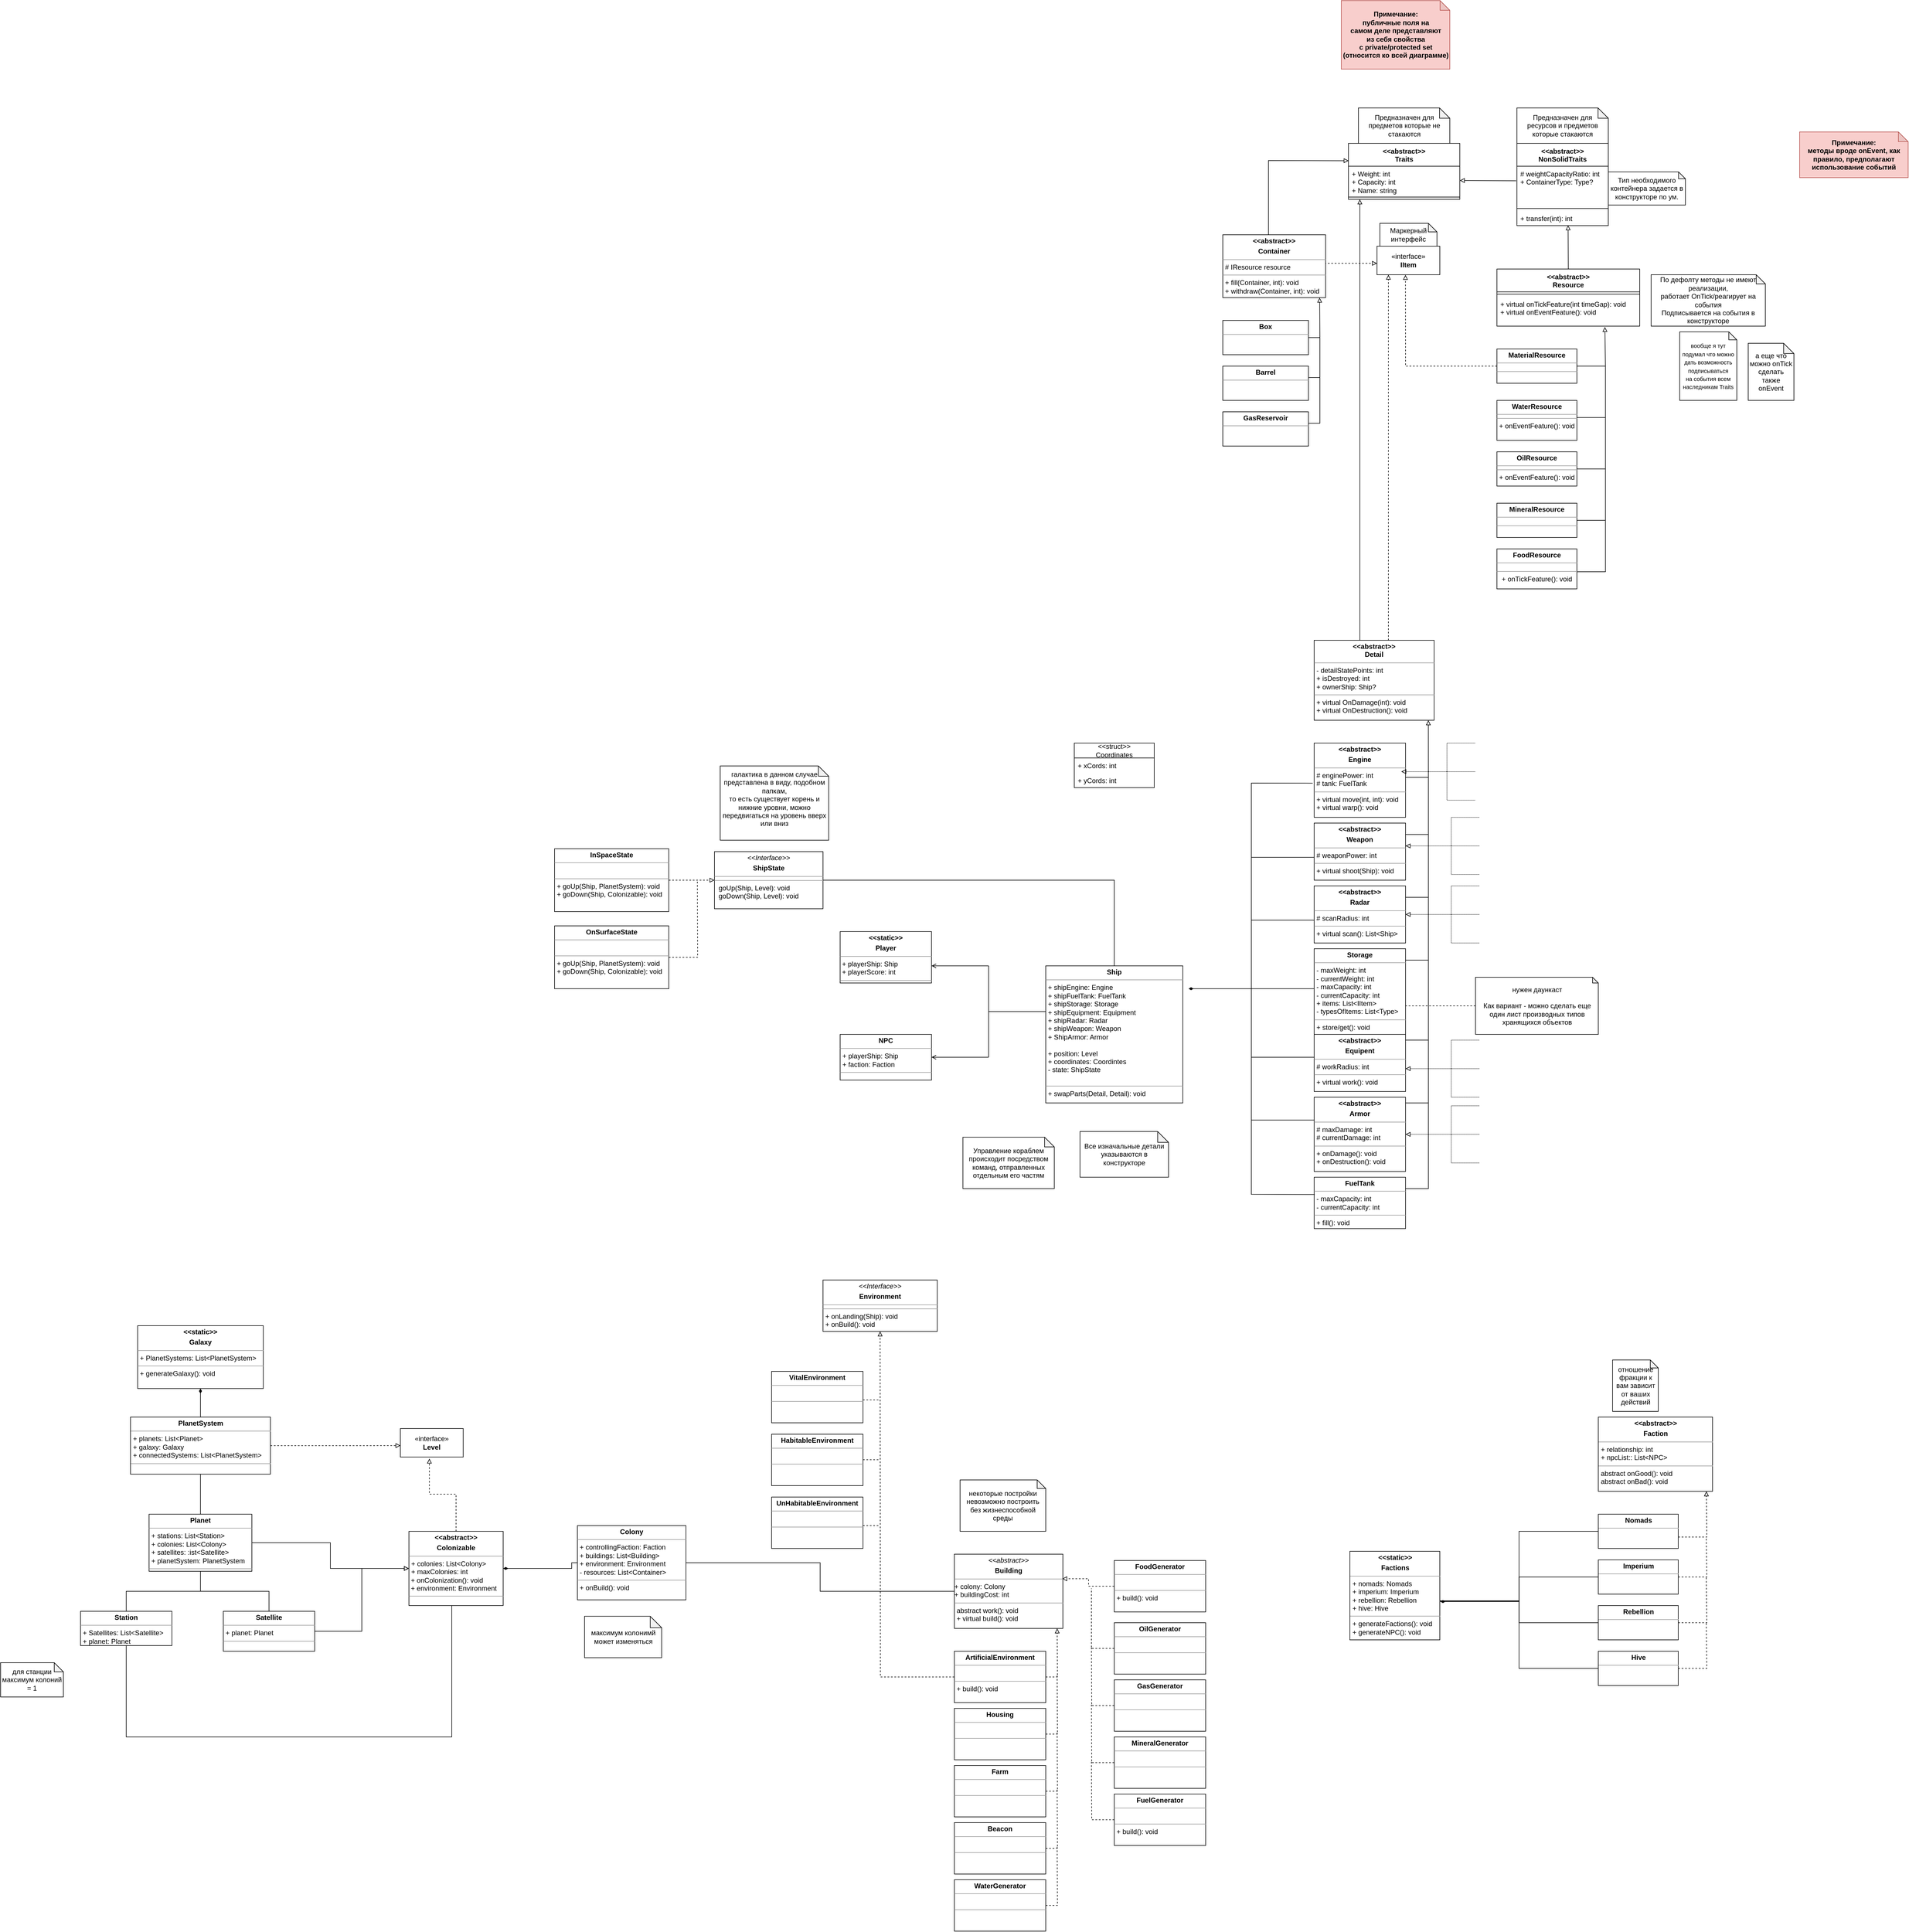 <mxfile version="21.2.9" type="github">
  <diagram id="C5RBs43oDa-KdzZeNtuy" name="Page-1">
    <mxGraphModel dx="1912" dy="1043" grid="1" gridSize="10" guides="1" tooltips="1" connect="1" arrows="1" fold="1" page="1" pageScale="1" pageWidth="4500" pageHeight="4500" math="0" shadow="0">
      <root>
        <mxCell id="WIyWlLk6GJQsqaUBKTNV-0" />
        <mxCell id="WIyWlLk6GJQsqaUBKTNV-1" parent="WIyWlLk6GJQsqaUBKTNV-0" />
        <mxCell id="oJ_CcM2kpAITmd0sQEhz-0" value="«interface»&lt;br&gt;&lt;b&gt;IItem&lt;/b&gt;" style="html=1;whiteSpace=wrap;" parent="WIyWlLk6GJQsqaUBKTNV-1" vertex="1">
          <mxGeometry x="3290" y="510" width="110" height="50" as="geometry" />
        </mxCell>
        <mxCell id="oJ_CcM2kpAITmd0sQEhz-1" value="&lt;div&gt;Маркерный &lt;br&gt;&lt;/div&gt;&lt;div&gt;интерфейс&lt;/div&gt;" style="shape=note;whiteSpace=wrap;html=1;backgroundOutline=1;darkOpacity=0.05;fillOpacity=100;size=15;" parent="WIyWlLk6GJQsqaUBKTNV-1" vertex="1">
          <mxGeometry x="3295" y="470" width="100" height="40" as="geometry" />
        </mxCell>
        <mxCell id="oJ_CcM2kpAITmd0sQEhz-3" value="&lt;div&gt;&amp;lt;&amp;lt;abstract&amp;gt;&amp;gt;&lt;/div&gt;&lt;div&gt;Traits&lt;br&gt;&lt;/div&gt;" style="swimlane;fontStyle=1;align=center;verticalAlign=top;childLayout=stackLayout;horizontal=1;startSize=40;horizontalStack=0;resizeParent=1;resizeParentMax=0;resizeLast=0;collapsible=1;marginBottom=0;whiteSpace=wrap;html=1;" parent="WIyWlLk6GJQsqaUBKTNV-1" vertex="1">
          <mxGeometry x="3240" y="330" width="195" height="98" as="geometry" />
        </mxCell>
        <mxCell id="oJ_CcM2kpAITmd0sQEhz-4" value="&lt;div&gt;+ Weight: int&lt;/div&gt;&lt;div&gt;&lt;div&gt;+ Capacity: int&lt;/div&gt;&lt;div&gt;+ Name: string&lt;br&gt;&lt;br&gt;&lt;/div&gt;&lt;/div&gt;" style="text;strokeColor=none;fillColor=none;align=left;verticalAlign=top;spacingLeft=4;spacingRight=4;overflow=hidden;rotatable=0;points=[[0,0.5],[1,0.5]];portConstraint=eastwest;whiteSpace=wrap;html=1;" parent="oJ_CcM2kpAITmd0sQEhz-3" vertex="1">
          <mxGeometry y="40" width="195" height="50" as="geometry" />
        </mxCell>
        <mxCell id="oJ_CcM2kpAITmd0sQEhz-5" value="" style="line;strokeWidth=1;fillColor=none;align=left;verticalAlign=middle;spacingTop=-1;spacingLeft=3;spacingRight=3;rotatable=0;labelPosition=right;points=[];portConstraint=eastwest;strokeColor=inherit;" parent="oJ_CcM2kpAITmd0sQEhz-3" vertex="1">
          <mxGeometry y="90" width="195" height="8" as="geometry" />
        </mxCell>
        <mxCell id="oJ_CcM2kpAITmd0sQEhz-11" value="&lt;div&gt;&lt;b&gt;Примечание:&lt;/b&gt;&lt;/div&gt;&lt;div&gt;&lt;b&gt;публичные поля на&lt;br&gt;самом деле представляют&lt;/b&gt;&lt;/div&gt;&lt;div&gt;&lt;b&gt;из себя свойства&lt;/b&gt;&lt;/div&gt;&lt;div&gt;&lt;b&gt;с &lt;/b&gt;&lt;b&gt;private/protected &lt;/b&gt;&lt;b&gt;set &lt;br&gt;&lt;/b&gt;&lt;/div&gt;&lt;div&gt;&lt;b&gt;(относится ко всей диаграмме)&lt;br&gt;&lt;/b&gt;&lt;/div&gt;" style="shape=note;whiteSpace=wrap;html=1;backgroundOutline=1;darkOpacity=0.05;size=17;fillColor=#f8cecc;strokeColor=#b85450;" parent="WIyWlLk6GJQsqaUBKTNV-1" vertex="1">
          <mxGeometry x="3227.5" y="80" width="190" height="120" as="geometry" />
        </mxCell>
        <mxCell id="oJ_CcM2kpAITmd0sQEhz-12" value="&lt;div&gt;&amp;lt;&amp;lt;abstract&amp;gt;&amp;gt;&lt;/div&gt;&lt;div&gt;NonSolidTraits&lt;br&gt;&lt;/div&gt;" style="swimlane;fontStyle=1;align=center;verticalAlign=top;childLayout=stackLayout;horizontal=1;startSize=40;horizontalStack=0;resizeParent=1;resizeParentMax=0;resizeLast=0;collapsible=1;marginBottom=0;whiteSpace=wrap;html=1;" parent="WIyWlLk6GJQsqaUBKTNV-1" vertex="1">
          <mxGeometry x="3535" y="330" width="160" height="144" as="geometry" />
        </mxCell>
        <mxCell id="oJ_CcM2kpAITmd0sQEhz-13" value="&lt;div&gt;# weightCapacityRatio: int&lt;/div&gt;&lt;div&gt;+ ContainerType: Type?&lt;br&gt;&lt;/div&gt;" style="text;strokeColor=none;fillColor=none;align=left;verticalAlign=top;spacingLeft=4;spacingRight=4;overflow=hidden;rotatable=0;points=[[0,0.5],[1,0.5]];portConstraint=eastwest;whiteSpace=wrap;html=1;" parent="oJ_CcM2kpAITmd0sQEhz-12" vertex="1">
          <mxGeometry y="40" width="160" height="70" as="geometry" />
        </mxCell>
        <mxCell id="oJ_CcM2kpAITmd0sQEhz-14" value="" style="line;strokeWidth=1;fillColor=none;align=left;verticalAlign=middle;spacingTop=-1;spacingLeft=3;spacingRight=3;rotatable=0;labelPosition=right;points=[];portConstraint=eastwest;strokeColor=inherit;" parent="oJ_CcM2kpAITmd0sQEhz-12" vertex="1">
          <mxGeometry y="110" width="160" height="8" as="geometry" />
        </mxCell>
        <mxCell id="oJ_CcM2kpAITmd0sQEhz-15" value="+ transfer(int): int" style="text;strokeColor=none;fillColor=none;align=left;verticalAlign=top;spacingLeft=4;spacingRight=4;overflow=hidden;rotatable=0;points=[[0,0.5],[1,0.5]];portConstraint=eastwest;whiteSpace=wrap;html=1;" parent="oJ_CcM2kpAITmd0sQEhz-12" vertex="1">
          <mxGeometry y="118" width="160" height="26" as="geometry" />
        </mxCell>
        <mxCell id="oJ_CcM2kpAITmd0sQEhz-18" value="&lt;div&gt;Предназначен для&lt;/div&gt;&lt;div&gt;ресурсов и предметов&lt;br&gt;&lt;/div&gt;&lt;div&gt;которые стакаются&lt;br&gt;&lt;/div&gt;" style="shape=note;whiteSpace=wrap;html=1;backgroundOutline=1;darkOpacity=0.05;size=18;" parent="WIyWlLk6GJQsqaUBKTNV-1" vertex="1">
          <mxGeometry x="3535" y="268" width="160" height="62" as="geometry" />
        </mxCell>
        <mxCell id="oJ_CcM2kpAITmd0sQEhz-22" value="" style="endArrow=block;html=1;rounded=0;exitX=-0.008;exitY=0.364;exitDx=0;exitDy=0;entryX=1;entryY=0.5;entryDx=0;entryDy=0;endFill=0;exitPerimeter=0;" parent="WIyWlLk6GJQsqaUBKTNV-1" source="oJ_CcM2kpAITmd0sQEhz-13" target="oJ_CcM2kpAITmd0sQEhz-4" edge="1">
          <mxGeometry width="50" height="50" relative="1" as="geometry">
            <mxPoint x="3445" y="430" as="sourcePoint" />
            <mxPoint x="3495" y="380" as="targetPoint" />
            <Array as="points" />
          </mxGeometry>
        </mxCell>
        <mxCell id="oJ_CcM2kpAITmd0sQEhz-24" value="&lt;div&gt;Предназначен для&lt;/div&gt;&lt;div&gt;предметов которые не стакаются&lt;/div&gt;" style="shape=note;whiteSpace=wrap;html=1;backgroundOutline=1;darkOpacity=0.05;size=18;" parent="WIyWlLk6GJQsqaUBKTNV-1" vertex="1">
          <mxGeometry x="3257.5" y="268" width="160" height="62" as="geometry" />
        </mxCell>
        <mxCell id="oJ_CcM2kpAITmd0sQEhz-27" value="&lt;div&gt;&amp;lt;&amp;lt;abstract&amp;gt;&amp;gt;&lt;/div&gt;&lt;div&gt;Resource&lt;br&gt;&lt;/div&gt;" style="swimlane;fontStyle=1;align=center;verticalAlign=top;childLayout=stackLayout;horizontal=1;startSize=40;horizontalStack=0;resizeParent=1;resizeParentMax=0;resizeLast=0;collapsible=1;marginBottom=0;whiteSpace=wrap;html=1;" parent="WIyWlLk6GJQsqaUBKTNV-1" vertex="1">
          <mxGeometry x="3500" y="550" width="250" height="100" as="geometry" />
        </mxCell>
        <mxCell id="oJ_CcM2kpAITmd0sQEhz-29" value="" style="line;strokeWidth=1;fillColor=none;align=left;verticalAlign=middle;spacingTop=-1;spacingLeft=3;spacingRight=3;rotatable=0;labelPosition=right;points=[];portConstraint=eastwest;strokeColor=inherit;" parent="oJ_CcM2kpAITmd0sQEhz-27" vertex="1">
          <mxGeometry y="40" width="250" height="8" as="geometry" />
        </mxCell>
        <mxCell id="oJ_CcM2kpAITmd0sQEhz-30" value="&lt;div&gt;+ virtual onTickFeature(int timeGap): void&lt;/div&gt;&lt;div&gt;+ virtual onEventFeature(): void&lt;/div&gt;" style="text;strokeColor=none;fillColor=none;align=left;verticalAlign=top;spacingLeft=4;spacingRight=4;overflow=hidden;rotatable=0;points=[[0,0.5],[1,0.5]];portConstraint=eastwest;whiteSpace=wrap;html=1;" parent="oJ_CcM2kpAITmd0sQEhz-27" vertex="1">
          <mxGeometry y="48" width="250" height="52" as="geometry" />
        </mxCell>
        <mxCell id="oJ_CcM2kpAITmd0sQEhz-31" value="" style="endArrow=block;html=1;rounded=0;exitX=0.5;exitY=0;exitDx=0;exitDy=0;entryX=0.56;entryY=0.979;entryDx=0;entryDy=0;entryPerimeter=0;endFill=0;" parent="WIyWlLk6GJQsqaUBKTNV-1" source="oJ_CcM2kpAITmd0sQEhz-27" target="oJ_CcM2kpAITmd0sQEhz-15" edge="1">
          <mxGeometry width="50" height="50" relative="1" as="geometry">
            <mxPoint x="3590" y="550" as="sourcePoint" />
            <mxPoint x="3640" y="500" as="targetPoint" />
          </mxGeometry>
        </mxCell>
        <mxCell id="oJ_CcM2kpAITmd0sQEhz-32" value="&lt;div&gt;По дефолту методы не имеют&lt;/div&gt;&lt;div&gt;реализации, &lt;br&gt;&lt;/div&gt;&lt;div&gt;работает OnTick/реагирует на события&lt;/div&gt;&lt;div&gt;Подписывается на события в конструкторе&lt;br&gt;&lt;/div&gt;" style="shape=note;whiteSpace=wrap;html=1;backgroundOutline=1;darkOpacity=0.05;size=16;" parent="WIyWlLk6GJQsqaUBKTNV-1" vertex="1">
          <mxGeometry x="3770" y="560" width="200" height="90" as="geometry" />
        </mxCell>
        <mxCell id="oJ_CcM2kpAITmd0sQEhz-35" value="&lt;p style=&quot;margin:0px;margin-top:4px;text-align:center;&quot;&gt;&lt;b&gt;FoodResource&lt;/b&gt;&lt;br&gt;&lt;/p&gt;&lt;hr size=&quot;1&quot;&gt;&lt;div style=&quot;height:2px;&quot;&gt;&lt;/div&gt;&lt;hr size=&quot;1&quot;&gt;&lt;div align=&quot;center&quot;&gt;+ onTickFeature(): void&lt;/div&gt;" style="verticalAlign=top;align=left;overflow=fill;fontSize=12;fontFamily=Helvetica;html=1;whiteSpace=wrap;" parent="WIyWlLk6GJQsqaUBKTNV-1" vertex="1">
          <mxGeometry x="3500" y="1040" width="140" height="70" as="geometry" />
        </mxCell>
        <mxCell id="oJ_CcM2kpAITmd0sQEhz-36" value="" style="endArrow=block;html=1;rounded=0;exitX=1;exitY=0.5;exitDx=0;exitDy=0;entryX=0.756;entryY=1.026;entryDx=0;entryDy=0;entryPerimeter=0;endFill=0;" parent="WIyWlLk6GJQsqaUBKTNV-1" source="oJ_CcM2kpAITmd0sQEhz-40" target="oJ_CcM2kpAITmd0sQEhz-30" edge="1">
          <mxGeometry width="50" height="50" relative="1" as="geometry">
            <mxPoint x="3620" y="760" as="sourcePoint" />
            <mxPoint x="3670" y="710" as="targetPoint" />
            <Array as="points">
              <mxPoint x="3690" y="720" />
            </Array>
          </mxGeometry>
        </mxCell>
        <mxCell id="oJ_CcM2kpAITmd0sQEhz-37" value="&lt;p style=&quot;margin:0px;margin-top:4px;text-align:center;&quot;&gt;&lt;b&gt;WaterResource&lt;/b&gt;&lt;br&gt;&lt;/p&gt;&lt;hr size=&quot;1&quot;&gt;&lt;hr size=&quot;1&quot;&gt;&lt;div style=&quot;height:2px;&quot; align=&quot;center&quot;&gt;+ onEventFeature(): void&lt;/div&gt;" style="verticalAlign=top;align=left;overflow=fill;fontSize=12;fontFamily=Helvetica;html=1;whiteSpace=wrap;" parent="WIyWlLk6GJQsqaUBKTNV-1" vertex="1">
          <mxGeometry x="3500" y="780" width="140" height="70" as="geometry" />
        </mxCell>
        <mxCell id="oJ_CcM2kpAITmd0sQEhz-38" value="&lt;p style=&quot;margin: 4px 0px 0px;&quot; align=&quot;center&quot;&gt;&lt;b&gt;OilResource&lt;/b&gt;&lt;br&gt;&lt;/p&gt;&lt;hr size=&quot;1&quot; align=&quot;left&quot;&gt;&lt;hr size=&quot;1&quot; align=&quot;left&quot;&gt;&lt;div style=&quot;height:2px;&quot; align=&quot;center&quot;&gt;+ onEventFeature(): void&lt;/div&gt;" style="verticalAlign=top;align=left;overflow=fill;fontSize=12;fontFamily=Helvetica;html=1;whiteSpace=wrap;" parent="WIyWlLk6GJQsqaUBKTNV-1" vertex="1">
          <mxGeometry x="3500" y="870" width="140" height="60" as="geometry" />
        </mxCell>
        <mxCell id="oJ_CcM2kpAITmd0sQEhz-39" value="&lt;p style=&quot;margin:0px;margin-top:4px;text-align:center;&quot;&gt;&lt;b&gt;MineralResource&lt;/b&gt;&lt;br&gt;&lt;/p&gt;&lt;hr size=&quot;1&quot;&gt;&lt;div style=&quot;height:2px;&quot;&gt;&lt;/div&gt;&lt;hr size=&quot;1&quot;&gt;&lt;div style=&quot;height:2px;&quot;&gt;&lt;/div&gt;" style="verticalAlign=top;align=left;overflow=fill;fontSize=12;fontFamily=Helvetica;html=1;whiteSpace=wrap;" parent="WIyWlLk6GJQsqaUBKTNV-1" vertex="1">
          <mxGeometry x="3500" y="960" width="140" height="60" as="geometry" />
        </mxCell>
        <mxCell id="oJ_CcM2kpAITmd0sQEhz-40" value="&lt;p style=&quot;margin:0px;margin-top:4px;text-align:center;&quot;&gt;&lt;b&gt;MaterialResource&lt;/b&gt;&lt;br&gt;&lt;/p&gt;&lt;hr size=&quot;1&quot;&gt;&lt;div style=&quot;height:2px;&quot;&gt;&lt;/div&gt;&lt;hr size=&quot;1&quot;&gt;&lt;div style=&quot;height:2px;&quot;&gt;&lt;/div&gt;" style="verticalAlign=top;align=left;overflow=fill;fontSize=12;fontFamily=Helvetica;html=1;whiteSpace=wrap;" parent="WIyWlLk6GJQsqaUBKTNV-1" vertex="1">
          <mxGeometry x="3500" y="690" width="140" height="60" as="geometry" />
        </mxCell>
        <mxCell id="oJ_CcM2kpAITmd0sQEhz-41" value="" style="endArrow=none;html=1;rounded=0;" parent="WIyWlLk6GJQsqaUBKTNV-1" edge="1">
          <mxGeometry width="50" height="50" relative="1" as="geometry">
            <mxPoint x="3640" y="810" as="sourcePoint" />
            <mxPoint x="3690" y="720" as="targetPoint" />
            <Array as="points">
              <mxPoint x="3690" y="810" />
            </Array>
          </mxGeometry>
        </mxCell>
        <mxCell id="oJ_CcM2kpAITmd0sQEhz-42" value="" style="endArrow=none;html=1;rounded=0;" parent="WIyWlLk6GJQsqaUBKTNV-1" edge="1">
          <mxGeometry width="50" height="50" relative="1" as="geometry">
            <mxPoint x="3640" y="900" as="sourcePoint" />
            <mxPoint x="3690" y="810" as="targetPoint" />
            <Array as="points">
              <mxPoint x="3690" y="900" />
            </Array>
          </mxGeometry>
        </mxCell>
        <mxCell id="oJ_CcM2kpAITmd0sQEhz-43" value="" style="endArrow=none;html=1;rounded=0;" parent="WIyWlLk6GJQsqaUBKTNV-1" edge="1">
          <mxGeometry width="50" height="50" relative="1" as="geometry">
            <mxPoint x="3640" y="990" as="sourcePoint" />
            <mxPoint x="3690" y="900" as="targetPoint" />
            <Array as="points">
              <mxPoint x="3690" y="990" />
            </Array>
          </mxGeometry>
        </mxCell>
        <mxCell id="oJ_CcM2kpAITmd0sQEhz-44" value="" style="endArrow=none;html=1;rounded=0;" parent="WIyWlLk6GJQsqaUBKTNV-1" edge="1">
          <mxGeometry width="50" height="50" relative="1" as="geometry">
            <mxPoint x="3640" y="1080" as="sourcePoint" />
            <mxPoint x="3690" y="990" as="targetPoint" />
            <Array as="points">
              <mxPoint x="3690" y="1080" />
            </Array>
          </mxGeometry>
        </mxCell>
        <mxCell id="oJ_CcM2kpAITmd0sQEhz-47" value="" style="endArrow=block;dashed=1;html=1;rounded=0;endFill=0;exitX=0;exitY=0.5;exitDx=0;exitDy=0;entryX=0.453;entryY=1.005;entryDx=0;entryDy=0;entryPerimeter=0;" parent="WIyWlLk6GJQsqaUBKTNV-1" source="oJ_CcM2kpAITmd0sQEhz-40" target="oJ_CcM2kpAITmd0sQEhz-0" edge="1">
          <mxGeometry width="50" height="50" relative="1" as="geometry">
            <mxPoint x="3300" y="780" as="sourcePoint" />
            <mxPoint x="3109" y="450" as="targetPoint" />
            <Array as="points">
              <mxPoint x="3340" y="720" />
            </Array>
          </mxGeometry>
        </mxCell>
        <mxCell id="oJ_CcM2kpAITmd0sQEhz-48" value="&lt;div&gt;Тип необходимого&lt;/div&gt;&lt;div&gt;контейнера задается в конструкторе по ум.&lt;br&gt; &lt;/div&gt;" style="shape=note;whiteSpace=wrap;html=1;backgroundOutline=1;darkOpacity=0.05;size=12;" parent="WIyWlLk6GJQsqaUBKTNV-1" vertex="1">
          <mxGeometry x="3695" y="380" width="135" height="58" as="geometry" />
        </mxCell>
        <mxCell id="oJ_CcM2kpAITmd0sQEhz-50" value="" style="endArrow=block;dashed=1;html=1;rounded=0;endFill=0;" parent="WIyWlLk6GJQsqaUBKTNV-1" edge="1">
          <mxGeometry width="50" height="50" relative="1" as="geometry">
            <mxPoint x="3180" y="540" as="sourcePoint" />
            <mxPoint x="3290" y="540" as="targetPoint" />
          </mxGeometry>
        </mxCell>
        <mxCell id="oJ_CcM2kpAITmd0sQEhz-51" value="&lt;p style=&quot;margin:0px;margin-top:4px;text-align:center;&quot;&gt;&lt;b&gt;&amp;lt;&amp;lt;abstract&amp;gt;&amp;gt;&lt;/b&gt;&lt;/p&gt;&lt;p style=&quot;margin:0px;margin-top:4px;text-align:center;&quot;&gt;&lt;b&gt;Container&lt;br&gt;&lt;/b&gt;&lt;/p&gt;&lt;hr size=&quot;1&quot;&gt;&lt;p style=&quot;margin:0px;margin-left:4px;&quot;&gt;# IResource resource&lt;/p&gt;&lt;hr size=&quot;1&quot;&gt;&lt;p style=&quot;margin:0px;margin-left:4px;&quot;&gt;+ fill(Container, int): void&lt;/p&gt;&lt;p style=&quot;margin:0px;margin-left:4px;&quot;&gt;+ withdraw(Container, int): void&lt;/p&gt;" style="verticalAlign=top;align=left;overflow=fill;fontSize=12;fontFamily=Helvetica;html=1;whiteSpace=wrap;" parent="WIyWlLk6GJQsqaUBKTNV-1" vertex="1">
          <mxGeometry x="3020" y="490" width="180" height="110" as="geometry" />
        </mxCell>
        <mxCell id="oJ_CcM2kpAITmd0sQEhz-52" value="" style="endArrow=block;html=1;rounded=0;endFill=0;entryX=0.002;entryY=0.31;entryDx=0;entryDy=0;entryPerimeter=0;" parent="WIyWlLk6GJQsqaUBKTNV-1" target="oJ_CcM2kpAITmd0sQEhz-3" edge="1">
          <mxGeometry width="50" height="50" relative="1" as="geometry">
            <mxPoint x="3100" y="490" as="sourcePoint" />
            <mxPoint x="3150" y="440" as="targetPoint" />
            <Array as="points">
              <mxPoint x="3100" y="360" />
            </Array>
          </mxGeometry>
        </mxCell>
        <mxCell id="oJ_CcM2kpAITmd0sQEhz-53" value="&lt;div&gt;&lt;font size=&quot;1&quot;&gt;вообще я тут подумал что можно дать возможность&lt;/font&gt;&lt;/div&gt;&lt;div&gt;&lt;font size=&quot;1&quot;&gt;подписываться&lt;/font&gt;&lt;/div&gt;&lt;div&gt;&lt;font size=&quot;1&quot;&gt;на события всем&lt;br&gt;&lt;/font&gt;&lt;/div&gt;&lt;div&gt;&lt;font size=&quot;1&quot;&gt;наследникам Traits&lt;br&gt; &lt;/font&gt;&lt;/div&gt;" style="shape=note;whiteSpace=wrap;html=1;backgroundOutline=1;darkOpacity=0.05;size=14;" parent="WIyWlLk6GJQsqaUBKTNV-1" vertex="1">
          <mxGeometry x="3820" y="660" width="100" height="120" as="geometry" />
        </mxCell>
        <mxCell id="oJ_CcM2kpAITmd0sQEhz-54" value="" style="endArrow=block;html=1;rounded=0;exitX=1;exitY=0.5;exitDx=0;exitDy=0;entryX=0.942;entryY=1.001;entryDx=0;entryDy=0;entryPerimeter=0;endFill=0;" parent="WIyWlLk6GJQsqaUBKTNV-1" source="oJ_CcM2kpAITmd0sQEhz-55" target="oJ_CcM2kpAITmd0sQEhz-51" edge="1">
          <mxGeometry width="50" height="50" relative="1" as="geometry">
            <mxPoint x="3140" y="669" as="sourcePoint" />
            <mxPoint x="3189" y="600" as="targetPoint" />
            <Array as="points">
              <mxPoint x="3190" y="670" />
            </Array>
          </mxGeometry>
        </mxCell>
        <mxCell id="oJ_CcM2kpAITmd0sQEhz-55" value="&lt;p style=&quot;margin:0px;margin-top:4px;text-align:center;&quot;&gt;&lt;b&gt;Box&lt;/b&gt;&lt;br&gt;&lt;/p&gt;&lt;hr size=&quot;1&quot;&gt;&lt;div style=&quot;height:2px;&quot;&gt;&lt;/div&gt;" style="verticalAlign=top;align=left;overflow=fill;fontSize=12;fontFamily=Helvetica;html=1;whiteSpace=wrap;" parent="WIyWlLk6GJQsqaUBKTNV-1" vertex="1">
          <mxGeometry x="3020" y="640" width="150" height="60" as="geometry" />
        </mxCell>
        <mxCell id="oJ_CcM2kpAITmd0sQEhz-56" value="&lt;p style=&quot;margin:0px;margin-top:4px;text-align:center;&quot;&gt;&lt;b&gt;Barrel&lt;/b&gt;&lt;br&gt;&lt;/p&gt;&lt;hr size=&quot;1&quot;&gt;&lt;div style=&quot;height:2px;&quot;&gt;&lt;/div&gt;" style="verticalAlign=top;align=left;overflow=fill;fontSize=12;fontFamily=Helvetica;html=1;whiteSpace=wrap;" parent="WIyWlLk6GJQsqaUBKTNV-1" vertex="1">
          <mxGeometry x="3020" y="720" width="150" height="60" as="geometry" />
        </mxCell>
        <mxCell id="oJ_CcM2kpAITmd0sQEhz-57" value="" style="endArrow=none;html=1;rounded=0;exitX=1;exitY=0.5;exitDx=0;exitDy=0;endFill=0;" parent="WIyWlLk6GJQsqaUBKTNV-1" edge="1">
          <mxGeometry width="50" height="50" relative="1" as="geometry">
            <mxPoint x="3170" y="740" as="sourcePoint" />
            <mxPoint x="3190" y="670" as="targetPoint" />
            <Array as="points">
              <mxPoint x="3190" y="740" />
            </Array>
          </mxGeometry>
        </mxCell>
        <mxCell id="oJ_CcM2kpAITmd0sQEhz-59" value="&lt;p style=&quot;margin:0px;margin-top:4px;text-align:center;&quot;&gt;&lt;b&gt;GasReservoir&lt;/b&gt;&lt;br&gt;&lt;/p&gt;&lt;hr size=&quot;1&quot;&gt;&lt;div style=&quot;height:2px;&quot;&gt;&lt;/div&gt;" style="verticalAlign=top;align=left;overflow=fill;fontSize=12;fontFamily=Helvetica;html=1;whiteSpace=wrap;" parent="WIyWlLk6GJQsqaUBKTNV-1" vertex="1">
          <mxGeometry x="3020" y="800" width="150" height="60" as="geometry" />
        </mxCell>
        <mxCell id="oJ_CcM2kpAITmd0sQEhz-60" value="" style="endArrow=none;html=1;rounded=0;exitX=1;exitY=0.5;exitDx=0;exitDy=0;endFill=0;" parent="WIyWlLk6GJQsqaUBKTNV-1" edge="1">
          <mxGeometry width="50" height="50" relative="1" as="geometry">
            <mxPoint x="3170" y="820" as="sourcePoint" />
            <mxPoint x="3190" y="740" as="targetPoint" />
            <Array as="points">
              <mxPoint x="3190" y="820" />
            </Array>
          </mxGeometry>
        </mxCell>
        <mxCell id="oJ_CcM2kpAITmd0sQEhz-61" value="" style="endArrow=block;dashed=1;html=1;rounded=0;endFill=0;" parent="WIyWlLk6GJQsqaUBKTNV-1" edge="1">
          <mxGeometry width="50" height="50" relative="1" as="geometry">
            <mxPoint x="3310" y="1200" as="sourcePoint" />
            <mxPoint x="3310" y="560" as="targetPoint" />
          </mxGeometry>
        </mxCell>
        <mxCell id="oJ_CcM2kpAITmd0sQEhz-62" value="" style="endArrow=block;html=1;rounded=0;endFill=0;" parent="WIyWlLk6GJQsqaUBKTNV-1" edge="1">
          <mxGeometry width="50" height="50" relative="1" as="geometry">
            <mxPoint x="3260" y="1200" as="sourcePoint" />
            <mxPoint x="3260" y="428" as="targetPoint" />
          </mxGeometry>
        </mxCell>
        <mxCell id="oJ_CcM2kpAITmd0sQEhz-63" value="&lt;p style=&quot;margin:0px;margin-top:4px;text-align:center;&quot;&gt;&lt;b&gt;&amp;lt;&amp;lt;abstract&amp;gt;&amp;gt;&lt;br&gt;Detail&lt;br&gt;&lt;/b&gt;&lt;/p&gt;&lt;hr size=&quot;1&quot;&gt;&lt;p style=&quot;margin:0px;margin-left:4px;&quot;&gt;- detailStatePoints: int&lt;/p&gt;&lt;p style=&quot;margin:0px;margin-left:4px;&quot;&gt;+ isDestroyed: int&lt;/p&gt;&lt;p style=&quot;margin:0px;margin-left:4px;&quot;&gt;+ ownerShip: Ship?&lt;br&gt;&lt;/p&gt;&lt;hr size=&quot;1&quot;&gt;&lt;p style=&quot;margin:0px;margin-left:4px;&quot;&gt;+ virtual OnDamage(int): void&lt;/p&gt;&lt;p style=&quot;margin:0px;margin-left:4px;&quot;&gt;+ virtual OnDestruction(): void&lt;/p&gt;" style="verticalAlign=top;align=left;overflow=fill;fontSize=12;fontFamily=Helvetica;html=1;whiteSpace=wrap;" parent="WIyWlLk6GJQsqaUBKTNV-1" vertex="1">
          <mxGeometry x="3180" y="1200" width="210" height="140" as="geometry" />
        </mxCell>
        <mxCell id="oJ_CcM2kpAITmd0sQEhz-68" value="&lt;p style=&quot;margin:0px;margin-top:4px;text-align:center;&quot;&gt;&lt;b&gt;&amp;lt;&amp;lt;abstract&amp;gt;&amp;gt;&lt;/b&gt;&lt;/p&gt;&lt;p style=&quot;margin:0px;margin-top:4px;text-align:center;&quot;&gt;&lt;b&gt;Engine&lt;br&gt;&lt;/b&gt;&lt;/p&gt;&lt;hr size=&quot;1&quot;&gt;&lt;p style=&quot;margin:0px;margin-left:4px;&quot;&gt;# enginePower: int&lt;/p&gt;&lt;p style=&quot;margin:0px;margin-left:4px;&quot;&gt;# tank: FuelTank&lt;br&gt;&lt;/p&gt;&lt;hr size=&quot;1&quot;&gt;&lt;p style=&quot;margin:0px;margin-left:4px;&quot;&gt;+ virtual move(int, int): void&lt;/p&gt;&lt;p style=&quot;margin:0px;margin-left:4px;&quot;&gt;+ virtual warp(): void&lt;/p&gt;" style="verticalAlign=top;align=left;overflow=fill;fontSize=12;fontFamily=Helvetica;html=1;whiteSpace=wrap;" parent="WIyWlLk6GJQsqaUBKTNV-1" vertex="1">
          <mxGeometry x="3180" y="1380" width="160" height="130" as="geometry" />
        </mxCell>
        <mxCell id="oJ_CcM2kpAITmd0sQEhz-69" value="" style="endArrow=block;html=1;rounded=0;entryX=0.952;entryY=1;entryDx=0;entryDy=0;entryPerimeter=0;endFill=0;" parent="WIyWlLk6GJQsqaUBKTNV-1" target="oJ_CcM2kpAITmd0sQEhz-63" edge="1">
          <mxGeometry width="50" height="50" relative="1" as="geometry">
            <mxPoint x="3340" y="1440" as="sourcePoint" />
            <mxPoint x="3390" y="1390" as="targetPoint" />
            <Array as="points">
              <mxPoint x="3380" y="1440" />
            </Array>
          </mxGeometry>
        </mxCell>
        <mxCell id="oJ_CcM2kpAITmd0sQEhz-71" value="&lt;p style=&quot;margin:0px;margin-top:4px;text-align:center;&quot;&gt;&lt;b&gt;&amp;lt;&amp;lt;abstract&amp;gt;&amp;gt;&lt;/b&gt;&lt;/p&gt;&lt;p style=&quot;margin:0px;margin-top:4px;text-align:center;&quot;&gt;&lt;b&gt;Weapon&lt;br&gt;&lt;/b&gt;&lt;/p&gt;&lt;hr size=&quot;1&quot;&gt;&lt;p style=&quot;margin:0px;margin-left:4px;&quot;&gt;# weaponPower: int&lt;/p&gt;&lt;hr size=&quot;1&quot;&gt;&lt;p style=&quot;margin:0px;margin-left:4px;&quot;&gt;+ virtual shoot(Ship): void&lt;/p&gt;" style="verticalAlign=top;align=left;overflow=fill;fontSize=12;fontFamily=Helvetica;html=1;whiteSpace=wrap;" parent="WIyWlLk6GJQsqaUBKTNV-1" vertex="1">
          <mxGeometry x="3180" y="1520" width="160" height="100" as="geometry" />
        </mxCell>
        <mxCell id="oJ_CcM2kpAITmd0sQEhz-72" value="" style="endArrow=none;html=1;rounded=0;entryX=0.952;entryY=1;entryDx=0;entryDy=0;entryPerimeter=0;endFill=0;" parent="WIyWlLk6GJQsqaUBKTNV-1" edge="1">
          <mxGeometry width="50" height="50" relative="1" as="geometry">
            <mxPoint x="3340" y="1540" as="sourcePoint" />
            <mxPoint x="3380" y="1440" as="targetPoint" />
            <Array as="points">
              <mxPoint x="3380" y="1540" />
            </Array>
          </mxGeometry>
        </mxCell>
        <mxCell id="oJ_CcM2kpAITmd0sQEhz-73" value="&lt;p style=&quot;margin:0px;margin-top:4px;text-align:center;&quot;&gt;&lt;b&gt;&amp;lt;&amp;lt;abstract&amp;gt;&amp;gt;&lt;/b&gt;&lt;/p&gt;&lt;p style=&quot;margin:0px;margin-top:4px;text-align:center;&quot;&gt;&lt;b&gt;Radar&lt;br&gt;&lt;/b&gt;&lt;/p&gt;&lt;hr size=&quot;1&quot;&gt;&lt;p style=&quot;margin:0px;margin-left:4px;&quot;&gt;# scanRadius: int&lt;/p&gt;&lt;hr size=&quot;1&quot;&gt;&lt;p style=&quot;margin:0px;margin-left:4px;&quot;&gt;+ virtual scan(): List&amp;lt;Ship&amp;gt;&lt;/p&gt;" style="verticalAlign=top;align=left;overflow=fill;fontSize=12;fontFamily=Helvetica;html=1;whiteSpace=wrap;" parent="WIyWlLk6GJQsqaUBKTNV-1" vertex="1">
          <mxGeometry x="3180" y="1630" width="160" height="100" as="geometry" />
        </mxCell>
        <mxCell id="oJ_CcM2kpAITmd0sQEhz-74" value="" style="endArrow=none;html=1;rounded=0;endFill=0;" parent="WIyWlLk6GJQsqaUBKTNV-1" edge="1">
          <mxGeometry width="50" height="50" relative="1" as="geometry">
            <mxPoint x="3340" y="1650" as="sourcePoint" />
            <mxPoint x="3380" y="1530" as="targetPoint" />
            <Array as="points">
              <mxPoint x="3380" y="1650" />
            </Array>
          </mxGeometry>
        </mxCell>
        <mxCell id="oJ_CcM2kpAITmd0sQEhz-75" value="&lt;p style=&quot;margin:0px;margin-top:4px;text-align:center;&quot;&gt;&lt;b&gt;Storage&lt;br&gt;&lt;/b&gt;&lt;/p&gt;&lt;hr size=&quot;1&quot;&gt;&lt;p style=&quot;margin:0px;margin-left:4px;&quot;&gt;- maxWeight: int&lt;/p&gt;&lt;p style=&quot;margin:0px;margin-left:4px;&quot;&gt;- currentWeight: int&lt;/p&gt;&lt;p style=&quot;margin:0px;margin-left:4px;&quot;&gt;- maxCapacity: int&lt;/p&gt;&lt;p style=&quot;margin:0px;margin-left:4px;&quot;&gt;- currentCapacity: int&lt;/p&gt;&lt;p style=&quot;margin:0px;margin-left:4px;&quot;&gt;+ items: List&amp;lt;IItem&amp;gt;&lt;/p&gt;&lt;p style=&quot;margin:0px;margin-left:4px;&quot;&gt;- typesOfItems: List&amp;lt;Type&amp;gt;&lt;br&gt;&lt;/p&gt;&lt;hr size=&quot;1&quot;&gt;&lt;p style=&quot;margin:0px;margin-left:4px;&quot;&gt;+ store/get(): void&lt;/p&gt;" style="verticalAlign=top;align=left;overflow=fill;fontSize=12;fontFamily=Helvetica;html=1;whiteSpace=wrap;" parent="WIyWlLk6GJQsqaUBKTNV-1" vertex="1">
          <mxGeometry x="3180" y="1740" width="160" height="150" as="geometry" />
        </mxCell>
        <mxCell id="oJ_CcM2kpAITmd0sQEhz-76" value="" style="endArrow=none;html=1;rounded=0;endFill=0;" parent="WIyWlLk6GJQsqaUBKTNV-1" edge="1">
          <mxGeometry width="50" height="50" relative="1" as="geometry">
            <mxPoint x="3340" y="1760" as="sourcePoint" />
            <mxPoint x="3380" y="1640" as="targetPoint" />
            <Array as="points">
              <mxPoint x="3380" y="1760" />
            </Array>
          </mxGeometry>
        </mxCell>
        <mxCell id="oJ_CcM2kpAITmd0sQEhz-77" value="&lt;p style=&quot;margin:0px;margin-top:4px;text-align:center;&quot;&gt;&lt;b&gt;&amp;lt;&amp;lt;abstract&amp;gt;&amp;gt;&lt;/b&gt;&lt;/p&gt;&lt;p style=&quot;margin:0px;margin-top:4px;text-align:center;&quot;&gt;&lt;b&gt;Equipent&lt;br&gt;&lt;/b&gt;&lt;/p&gt;&lt;hr size=&quot;1&quot;&gt;&lt;p style=&quot;margin:0px;margin-left:4px;&quot;&gt;# workRadius: int&lt;/p&gt;&lt;hr size=&quot;1&quot;&gt;&lt;p style=&quot;margin:0px;margin-left:4px;&quot;&gt;+ virtual work(): void&lt;/p&gt;" style="verticalAlign=top;align=left;overflow=fill;fontSize=12;fontFamily=Helvetica;html=1;whiteSpace=wrap;" parent="WIyWlLk6GJQsqaUBKTNV-1" vertex="1">
          <mxGeometry x="3180" y="1890" width="160" height="100" as="geometry" />
        </mxCell>
        <mxCell id="oJ_CcM2kpAITmd0sQEhz-78" value="" style="endArrow=none;html=1;rounded=0;endFill=0;" parent="WIyWlLk6GJQsqaUBKTNV-1" edge="1">
          <mxGeometry width="50" height="50" relative="1" as="geometry">
            <mxPoint x="3340" y="1900" as="sourcePoint" />
            <mxPoint x="3380" y="1760" as="targetPoint" />
            <Array as="points">
              <mxPoint x="3380" y="1900" />
            </Array>
          </mxGeometry>
        </mxCell>
        <mxCell id="oJ_CcM2kpAITmd0sQEhz-79" value="&lt;p style=&quot;margin:0px;margin-top:4px;text-align:center;&quot;&gt;&lt;b&gt;&amp;lt;&amp;lt;abstract&amp;gt;&amp;gt;&lt;/b&gt;&lt;/p&gt;&lt;p style=&quot;margin:0px;margin-top:4px;text-align:center;&quot;&gt;&lt;b&gt;Armor&lt;br&gt;&lt;/b&gt;&lt;/p&gt;&lt;hr size=&quot;1&quot;&gt;&lt;p style=&quot;margin:0px;margin-left:4px;&quot;&gt;# maxDamage: int&lt;/p&gt;&lt;p style=&quot;margin:0px;margin-left:4px;&quot;&gt;# currentDamage: int&lt;/p&gt;&lt;hr size=&quot;1&quot;&gt;&lt;p style=&quot;margin:0px;margin-left:4px;&quot;&gt;+ onDamage(): void&lt;/p&gt;&lt;p style=&quot;margin:0px;margin-left:4px;&quot;&gt;+ onDestruction(): void&lt;/p&gt;" style="verticalAlign=top;align=left;overflow=fill;fontSize=12;fontFamily=Helvetica;html=1;whiteSpace=wrap;" parent="WIyWlLk6GJQsqaUBKTNV-1" vertex="1">
          <mxGeometry x="3180" y="2000" width="160" height="130" as="geometry" />
        </mxCell>
        <mxCell id="oJ_CcM2kpAITmd0sQEhz-81" value="" style="endArrow=none;html=1;rounded=0;endFill=0;" parent="WIyWlLk6GJQsqaUBKTNV-1" edge="1">
          <mxGeometry width="50" height="50" relative="1" as="geometry">
            <mxPoint x="3340" y="2010" as="sourcePoint" />
            <mxPoint x="3380" y="1870" as="targetPoint" />
            <Array as="points">
              <mxPoint x="3380" y="2010" />
            </Array>
          </mxGeometry>
        </mxCell>
        <mxCell id="oJ_CcM2kpAITmd0sQEhz-82" value="&lt;p style=&quot;margin:0px;margin-top:4px;text-align:center;&quot;&gt;&lt;b&gt;FuelTank&lt;br&gt;&lt;/b&gt;&lt;/p&gt;&lt;hr size=&quot;1&quot;&gt;&lt;p style=&quot;margin:0px;margin-left:4px;&quot;&gt;- maxCapacity: int&lt;/p&gt;&lt;p style=&quot;margin:0px;margin-left:4px;&quot;&gt;- currentCapacity: int&lt;/p&gt;&lt;hr size=&quot;1&quot;&gt;&lt;p style=&quot;margin:0px;margin-left:4px;&quot;&gt;+ fill(): void&lt;/p&gt;" style="verticalAlign=top;align=left;overflow=fill;fontSize=12;fontFamily=Helvetica;html=1;whiteSpace=wrap;" parent="WIyWlLk6GJQsqaUBKTNV-1" vertex="1">
          <mxGeometry x="3180" y="2140" width="160" height="90" as="geometry" />
        </mxCell>
        <mxCell id="oJ_CcM2kpAITmd0sQEhz-83" value="" style="endArrow=none;html=1;rounded=0;endFill=0;" parent="WIyWlLk6GJQsqaUBKTNV-1" edge="1">
          <mxGeometry width="50" height="50" relative="1" as="geometry">
            <mxPoint x="3340" y="2160" as="sourcePoint" />
            <mxPoint x="3380" y="2010" as="targetPoint" />
            <Array as="points">
              <mxPoint x="3380" y="2160" />
            </Array>
          </mxGeometry>
        </mxCell>
        <mxCell id="oJ_CcM2kpAITmd0sQEhz-84" value="" style="endArrow=none;html=1;rounded=0;entryX=0.006;entryY=0.336;entryDx=0;entryDy=0;entryPerimeter=0;" parent="WIyWlLk6GJQsqaUBKTNV-1" target="oJ_CcM2kpAITmd0sQEhz-82" edge="1">
          <mxGeometry width="50" height="50" relative="1" as="geometry">
            <mxPoint x="3070" y="1770" as="sourcePoint" />
            <mxPoint x="3190" y="2180" as="targetPoint" />
            <Array as="points">
              <mxPoint x="3070" y="2170" />
            </Array>
          </mxGeometry>
        </mxCell>
        <mxCell id="oJ_CcM2kpAITmd0sQEhz-85" value="" style="endArrow=none;html=1;rounded=0;" parent="WIyWlLk6GJQsqaUBKTNV-1" edge="1">
          <mxGeometry width="50" height="50" relative="1" as="geometry">
            <mxPoint x="3070" y="2040" as="sourcePoint" />
            <mxPoint x="3180" y="2040" as="targetPoint" />
          </mxGeometry>
        </mxCell>
        <mxCell id="oJ_CcM2kpAITmd0sQEhz-86" value="" style="endArrow=none;html=1;rounded=0;" parent="WIyWlLk6GJQsqaUBKTNV-1" edge="1">
          <mxGeometry width="50" height="50" relative="1" as="geometry">
            <mxPoint x="3070" y="1930" as="sourcePoint" />
            <mxPoint x="3180" y="1930" as="targetPoint" />
          </mxGeometry>
        </mxCell>
        <mxCell id="oJ_CcM2kpAITmd0sQEhz-87" value="" style="endArrow=none;html=1;rounded=0;" parent="WIyWlLk6GJQsqaUBKTNV-1" edge="1">
          <mxGeometry width="50" height="50" relative="1" as="geometry">
            <mxPoint x="3070" y="1810" as="sourcePoint" />
            <mxPoint x="3180" y="1810" as="targetPoint" />
          </mxGeometry>
        </mxCell>
        <mxCell id="oJ_CcM2kpAITmd0sQEhz-88" value="" style="endArrow=none;html=1;rounded=0;entryX=-0.016;entryY=0.54;entryDx=0;entryDy=0;entryPerimeter=0;" parent="WIyWlLk6GJQsqaUBKTNV-1" target="oJ_CcM2kpAITmd0sQEhz-68" edge="1">
          <mxGeometry width="50" height="50" relative="1" as="geometry">
            <mxPoint x="3070" y="1770" as="sourcePoint" />
            <mxPoint x="3180" y="1444.09" as="targetPoint" />
            <Array as="points">
              <mxPoint x="3070" y="1450" />
            </Array>
          </mxGeometry>
        </mxCell>
        <mxCell id="oJ_CcM2kpAITmd0sQEhz-89" value="" style="endArrow=none;html=1;rounded=0;" parent="WIyWlLk6GJQsqaUBKTNV-1" edge="1">
          <mxGeometry width="50" height="50" relative="1" as="geometry">
            <mxPoint x="3070" y="1690" as="sourcePoint" />
            <mxPoint x="3180" y="1690" as="targetPoint" />
          </mxGeometry>
        </mxCell>
        <mxCell id="oJ_CcM2kpAITmd0sQEhz-90" value="" style="endArrow=none;html=1;rounded=0;" parent="WIyWlLk6GJQsqaUBKTNV-1" edge="1">
          <mxGeometry width="50" height="50" relative="1" as="geometry">
            <mxPoint x="3070" y="1580" as="sourcePoint" />
            <mxPoint x="3180" y="1580" as="targetPoint" />
          </mxGeometry>
        </mxCell>
        <mxCell id="oJ_CcM2kpAITmd0sQEhz-91" value="" style="endArrow=none;html=1;rounded=0;startArrow=diamondThin;startFill=1;" parent="WIyWlLk6GJQsqaUBKTNV-1" edge="1">
          <mxGeometry width="50" height="50" relative="1" as="geometry">
            <mxPoint x="2960" y="1810" as="sourcePoint" />
            <mxPoint x="3070" y="1810" as="targetPoint" />
          </mxGeometry>
        </mxCell>
        <mxCell id="oJ_CcM2kpAITmd0sQEhz-92" value="&lt;p style=&quot;margin:0px;margin-top:4px;text-align:center;&quot;&gt;&lt;b&gt;Ship&lt;/b&gt;&lt;br&gt;&lt;/p&gt;&lt;hr size=&quot;1&quot;&gt;&lt;p style=&quot;margin:0px;margin-left:4px;&quot;&gt;+ shipEngine: Engine  &lt;/p&gt;&lt;p style=&quot;margin:0px;margin-left:4px;&quot;&gt;+ shipFuelTank: FuelTank&lt;br&gt;+ shipStorage: Storage&lt;br&gt;+ shipEquipment: Equipment&lt;br&gt;+ shipRadar: Radar&lt;br&gt;+ shipWeapon: Weapon &lt;br&gt;+ ShipArmor: Armor&lt;/p&gt;&lt;p style=&quot;margin:0px;margin-left:4px;&quot;&gt;&lt;br&gt;&lt;/p&gt;&lt;p style=&quot;margin:0px;margin-left:4px;&quot;&gt;+ position: Level&lt;/p&gt;&lt;p style=&quot;margin:0px;margin-left:4px;&quot;&gt;+ coordinates: Coordintes&lt;br&gt;&lt;/p&gt;&lt;p style=&quot;margin:0px;margin-left:4px;&quot;&gt;- state: ShipState&lt;/p&gt;&lt;p style=&quot;margin:0px;margin-left:4px;&quot;&gt;&lt;br&gt;&lt;/p&gt;&lt;hr size=&quot;1&quot;&gt;&lt;p style=&quot;margin:0px;margin-left:4px;&quot;&gt;+ swapParts(Detail, Detail): void&lt;br&gt;&lt;/p&gt;" style="verticalAlign=top;align=left;overflow=fill;fontSize=12;fontFamily=Helvetica;html=1;whiteSpace=wrap;" parent="WIyWlLk6GJQsqaUBKTNV-1" vertex="1">
          <mxGeometry x="2710" y="1770" width="240" height="240" as="geometry" />
        </mxCell>
        <mxCell id="oJ_CcM2kpAITmd0sQEhz-93" value="&lt;div&gt;Управление кораблем&lt;/div&gt;&lt;div&gt;происходит посредством&lt;/div&gt;&lt;div&gt;команд, отправленных&lt;/div&gt;&lt;div&gt;отдельным его частям &lt;br&gt;&lt;/div&gt;" style="shape=note;whiteSpace=wrap;html=1;backgroundOutline=1;darkOpacity=0.05;size=17;" parent="WIyWlLk6GJQsqaUBKTNV-1" vertex="1">
          <mxGeometry x="2565" y="2070" width="160" height="90" as="geometry" />
        </mxCell>
        <mxCell id="oJ_CcM2kpAITmd0sQEhz-98" value="" style="edgeStyle=orthogonalEdgeStyle;rounded=0;orthogonalLoop=1;jettySize=auto;html=1;endArrow=none;endFill=0;dashed=1;" parent="WIyWlLk6GJQsqaUBKTNV-1" source="oJ_CcM2kpAITmd0sQEhz-94" target="oJ_CcM2kpAITmd0sQEhz-75" edge="1">
          <mxGeometry relative="1" as="geometry">
            <Array as="points">
              <mxPoint x="3360" y="1840" />
              <mxPoint x="3360" y="1840" />
            </Array>
          </mxGeometry>
        </mxCell>
        <mxCell id="oJ_CcM2kpAITmd0sQEhz-94" value="&lt;div&gt;нужен даункаст&lt;/div&gt;&lt;div&gt;&lt;br&gt;&lt;/div&gt;&lt;div&gt;Как вариант - можно сделать еще один лист производных типов хранящихся объектов&lt;br&gt;&lt;/div&gt;" style="shape=note;whiteSpace=wrap;html=1;backgroundOutline=1;darkOpacity=0.05;size=10;" parent="WIyWlLk6GJQsqaUBKTNV-1" vertex="1">
          <mxGeometry x="3462.5" y="1790" width="215" height="100" as="geometry" />
        </mxCell>
        <mxCell id="oJ_CcM2kpAITmd0sQEhz-99" value="&lt;div&gt;а еще что можно onTick сделать также onEvent&lt;/div&gt;" style="shape=note;whiteSpace=wrap;html=1;backgroundOutline=1;darkOpacity=0.05;size=18;" parent="WIyWlLk6GJQsqaUBKTNV-1" vertex="1">
          <mxGeometry x="3940" y="680" width="80" height="100" as="geometry" />
        </mxCell>
        <mxCell id="oJ_CcM2kpAITmd0sQEhz-100" value="&lt;div&gt;Все изначальные детали указываются в конструкторе&lt;/div&gt;" style="shape=note;whiteSpace=wrap;html=1;backgroundOutline=1;darkOpacity=0.05;size=19;" parent="WIyWlLk6GJQsqaUBKTNV-1" vertex="1">
          <mxGeometry x="2770" y="2060" width="155" height="80" as="geometry" />
        </mxCell>
        <mxCell id="oJ_CcM2kpAITmd0sQEhz-124" value="" style="endArrow=none;dashed=1;html=1;rounded=0;dashPattern=1 1;startArrow=block;startFill=0;" parent="WIyWlLk6GJQsqaUBKTNV-1" edge="1">
          <mxGeometry width="50" height="50" relative="1" as="geometry">
            <mxPoint x="3340" y="2065" as="sourcePoint" />
            <mxPoint x="3470" y="2065" as="targetPoint" />
          </mxGeometry>
        </mxCell>
        <mxCell id="oJ_CcM2kpAITmd0sQEhz-125" value="" style="endArrow=none;dashed=1;html=1;rounded=0;dashPattern=1 1;" parent="WIyWlLk6GJQsqaUBKTNV-1" edge="1">
          <mxGeometry width="50" height="50" relative="1" as="geometry">
            <mxPoint x="3420" y="2065" as="sourcePoint" />
            <mxPoint x="3470" y="2015" as="targetPoint" />
            <Array as="points">
              <mxPoint x="3420" y="2015" />
            </Array>
          </mxGeometry>
        </mxCell>
        <mxCell id="oJ_CcM2kpAITmd0sQEhz-126" value="" style="endArrow=none;dashed=1;html=1;rounded=0;dashPattern=1 1;" parent="WIyWlLk6GJQsqaUBKTNV-1" edge="1">
          <mxGeometry width="50" height="50" relative="1" as="geometry">
            <mxPoint x="3420" y="2065" as="sourcePoint" />
            <mxPoint x="3470" y="2115" as="targetPoint" />
            <Array as="points">
              <mxPoint x="3420" y="2115" />
              <mxPoint x="3450" y="2115" />
            </Array>
          </mxGeometry>
        </mxCell>
        <mxCell id="oJ_CcM2kpAITmd0sQEhz-127" value="" style="endArrow=none;dashed=1;html=1;rounded=0;dashPattern=1 1;startArrow=block;startFill=0;" parent="WIyWlLk6GJQsqaUBKTNV-1" edge="1">
          <mxGeometry width="50" height="50" relative="1" as="geometry">
            <mxPoint x="3340" y="1950" as="sourcePoint" />
            <mxPoint x="3470" y="1950" as="targetPoint" />
          </mxGeometry>
        </mxCell>
        <mxCell id="oJ_CcM2kpAITmd0sQEhz-128" value="" style="endArrow=none;dashed=1;html=1;rounded=0;dashPattern=1 1;" parent="WIyWlLk6GJQsqaUBKTNV-1" edge="1">
          <mxGeometry width="50" height="50" relative="1" as="geometry">
            <mxPoint x="3420" y="1950" as="sourcePoint" />
            <mxPoint x="3470" y="1900" as="targetPoint" />
            <Array as="points">
              <mxPoint x="3420" y="1900" />
            </Array>
          </mxGeometry>
        </mxCell>
        <mxCell id="oJ_CcM2kpAITmd0sQEhz-129" value="" style="endArrow=none;dashed=1;html=1;rounded=0;dashPattern=1 1;" parent="WIyWlLk6GJQsqaUBKTNV-1" edge="1">
          <mxGeometry width="50" height="50" relative="1" as="geometry">
            <mxPoint x="3420" y="1950" as="sourcePoint" />
            <mxPoint x="3470" y="2000" as="targetPoint" />
            <Array as="points">
              <mxPoint x="3420" y="2000" />
              <mxPoint x="3450" y="2000" />
            </Array>
          </mxGeometry>
        </mxCell>
        <mxCell id="oJ_CcM2kpAITmd0sQEhz-130" value="" style="endArrow=none;dashed=1;html=1;rounded=0;dashPattern=1 1;startArrow=block;startFill=0;" parent="WIyWlLk6GJQsqaUBKTNV-1" edge="1">
          <mxGeometry width="50" height="50" relative="1" as="geometry">
            <mxPoint x="3340" y="1680" as="sourcePoint" />
            <mxPoint x="3470" y="1680" as="targetPoint" />
          </mxGeometry>
        </mxCell>
        <mxCell id="oJ_CcM2kpAITmd0sQEhz-131" value="" style="endArrow=none;dashed=1;html=1;rounded=0;dashPattern=1 1;" parent="WIyWlLk6GJQsqaUBKTNV-1" edge="1">
          <mxGeometry width="50" height="50" relative="1" as="geometry">
            <mxPoint x="3420" y="1680" as="sourcePoint" />
            <mxPoint x="3470" y="1630" as="targetPoint" />
            <Array as="points">
              <mxPoint x="3420" y="1630" />
            </Array>
          </mxGeometry>
        </mxCell>
        <mxCell id="oJ_CcM2kpAITmd0sQEhz-132" value="" style="endArrow=none;dashed=1;html=1;rounded=0;dashPattern=1 1;" parent="WIyWlLk6GJQsqaUBKTNV-1" edge="1">
          <mxGeometry width="50" height="50" relative="1" as="geometry">
            <mxPoint x="3420" y="1680" as="sourcePoint" />
            <mxPoint x="3470" y="1730" as="targetPoint" />
            <Array as="points">
              <mxPoint x="3420" y="1730" />
              <mxPoint x="3450" y="1730" />
            </Array>
          </mxGeometry>
        </mxCell>
        <mxCell id="oJ_CcM2kpAITmd0sQEhz-133" value="" style="endArrow=none;dashed=1;html=1;rounded=0;dashPattern=1 1;startArrow=block;startFill=0;" parent="WIyWlLk6GJQsqaUBKTNV-1" edge="1">
          <mxGeometry width="50" height="50" relative="1" as="geometry">
            <mxPoint x="3340" y="1560" as="sourcePoint" />
            <mxPoint x="3470" y="1560" as="targetPoint" />
          </mxGeometry>
        </mxCell>
        <mxCell id="oJ_CcM2kpAITmd0sQEhz-134" value="" style="endArrow=none;dashed=1;html=1;rounded=0;dashPattern=1 1;" parent="WIyWlLk6GJQsqaUBKTNV-1" edge="1">
          <mxGeometry width="50" height="50" relative="1" as="geometry">
            <mxPoint x="3420" y="1560" as="sourcePoint" />
            <mxPoint x="3470" y="1510" as="targetPoint" />
            <Array as="points">
              <mxPoint x="3420" y="1510" />
            </Array>
          </mxGeometry>
        </mxCell>
        <mxCell id="oJ_CcM2kpAITmd0sQEhz-135" value="" style="endArrow=none;dashed=1;html=1;rounded=0;dashPattern=1 1;" parent="WIyWlLk6GJQsqaUBKTNV-1" edge="1">
          <mxGeometry width="50" height="50" relative="1" as="geometry">
            <mxPoint x="3420" y="1560" as="sourcePoint" />
            <mxPoint x="3470" y="1610" as="targetPoint" />
            <Array as="points">
              <mxPoint x="3420" y="1610" />
              <mxPoint x="3450" y="1610" />
            </Array>
          </mxGeometry>
        </mxCell>
        <mxCell id="oJ_CcM2kpAITmd0sQEhz-136" value="" style="endArrow=none;dashed=1;html=1;rounded=0;dashPattern=1 1;startArrow=block;startFill=0;" parent="WIyWlLk6GJQsqaUBKTNV-1" edge="1">
          <mxGeometry width="50" height="50" relative="1" as="geometry">
            <mxPoint x="3332.5" y="1430" as="sourcePoint" />
            <mxPoint x="3462.5" y="1430" as="targetPoint" />
          </mxGeometry>
        </mxCell>
        <mxCell id="oJ_CcM2kpAITmd0sQEhz-137" value="" style="endArrow=none;dashed=1;html=1;rounded=0;dashPattern=1 1;" parent="WIyWlLk6GJQsqaUBKTNV-1" edge="1">
          <mxGeometry width="50" height="50" relative="1" as="geometry">
            <mxPoint x="3412.5" y="1430" as="sourcePoint" />
            <mxPoint x="3462.5" y="1380" as="targetPoint" />
            <Array as="points">
              <mxPoint x="3412.5" y="1380" />
            </Array>
          </mxGeometry>
        </mxCell>
        <mxCell id="oJ_CcM2kpAITmd0sQEhz-138" value="" style="endArrow=none;dashed=1;html=1;rounded=0;dashPattern=1 1;" parent="WIyWlLk6GJQsqaUBKTNV-1" edge="1">
          <mxGeometry width="50" height="50" relative="1" as="geometry">
            <mxPoint x="3412.5" y="1430" as="sourcePoint" />
            <mxPoint x="3462.5" y="1480" as="targetPoint" />
            <Array as="points">
              <mxPoint x="3412.5" y="1480" />
              <mxPoint x="3442.5" y="1480" />
            </Array>
          </mxGeometry>
        </mxCell>
        <mxCell id="oJ_CcM2kpAITmd0sQEhz-139" value="" style="endArrow=none;html=1;rounded=0;" parent="WIyWlLk6GJQsqaUBKTNV-1" edge="1">
          <mxGeometry width="50" height="50" relative="1" as="geometry">
            <mxPoint x="2610" y="1770" as="sourcePoint" />
            <mxPoint x="2710" y="1850" as="targetPoint" />
            <Array as="points">
              <mxPoint x="2610" y="1850" />
            </Array>
          </mxGeometry>
        </mxCell>
        <mxCell id="oJ_CcM2kpAITmd0sQEhz-140" value="" style="endArrow=none;html=1;rounded=0;" parent="WIyWlLk6GJQsqaUBKTNV-1" edge="1">
          <mxGeometry width="50" height="50" relative="1" as="geometry">
            <mxPoint x="2610" y="1930" as="sourcePoint" />
            <mxPoint x="2610" y="1850" as="targetPoint" />
          </mxGeometry>
        </mxCell>
        <mxCell id="oJ_CcM2kpAITmd0sQEhz-141" value="" style="endArrow=none;html=1;rounded=0;startArrow=open;startFill=0;" parent="WIyWlLk6GJQsqaUBKTNV-1" edge="1">
          <mxGeometry width="50" height="50" relative="1" as="geometry">
            <mxPoint x="2510" y="1930" as="sourcePoint" />
            <mxPoint x="2610" y="1930" as="targetPoint" />
          </mxGeometry>
        </mxCell>
        <mxCell id="oJ_CcM2kpAITmd0sQEhz-143" value="" style="endArrow=none;html=1;rounded=0;startArrow=open;startFill=0;" parent="WIyWlLk6GJQsqaUBKTNV-1" edge="1">
          <mxGeometry width="50" height="50" relative="1" as="geometry">
            <mxPoint x="2510" y="1770" as="sourcePoint" />
            <mxPoint x="2610" y="1770" as="targetPoint" />
          </mxGeometry>
        </mxCell>
        <mxCell id="oJ_CcM2kpAITmd0sQEhz-149" value="&lt;p style=&quot;margin:0px;margin-top:4px;text-align:center;&quot;&gt;&lt;b&gt;&amp;lt;&amp;lt;static&amp;gt;&amp;gt;&lt;/b&gt;&lt;/p&gt;&lt;p style=&quot;margin:0px;margin-top:4px;text-align:center;&quot;&gt;&lt;b&gt;Player&lt;br&gt;&lt;/b&gt;&lt;/p&gt;&lt;hr size=&quot;1&quot;&gt;&lt;div&gt;&amp;nbsp;+ playerShip: Ship&lt;/div&gt;&lt;div&gt;&amp;nbsp;+ playerScore: int&lt;br&gt;&lt;/div&gt;&lt;hr size=&quot;1&quot;&gt;" style="verticalAlign=top;align=left;overflow=fill;fontSize=12;fontFamily=Helvetica;html=1;whiteSpace=wrap;" parent="WIyWlLk6GJQsqaUBKTNV-1" vertex="1">
          <mxGeometry x="2350" y="1710" width="160" height="90" as="geometry" />
        </mxCell>
        <mxCell id="oJ_CcM2kpAITmd0sQEhz-151" value="&lt;p style=&quot;margin:0px;margin-top:4px;text-align:center;&quot;&gt;&lt;b&gt;NPC&lt;/b&gt;&lt;br&gt;&lt;/p&gt;&lt;hr size=&quot;1&quot;&gt;&lt;p style=&quot;margin:0px;margin-left:4px;&quot;&gt;+ playerShip: Ship&lt;/p&gt;&lt;p style=&quot;margin:0px;margin-left:4px;&quot;&gt;+ faction: Faction&lt;br&gt;&lt;/p&gt;&lt;hr size=&quot;1&quot;&gt;&lt;p style=&quot;margin:0px;margin-left:4px;&quot;&gt;&lt;br&gt;&lt;/p&gt;" style="verticalAlign=top;align=left;overflow=fill;fontSize=12;fontFamily=Helvetica;html=1;whiteSpace=wrap;" parent="WIyWlLk6GJQsqaUBKTNV-1" vertex="1">
          <mxGeometry x="2350" y="1890" width="160" height="80" as="geometry" />
        </mxCell>
        <mxCell id="oJ_CcM2kpAITmd0sQEhz-155" value="" style="edgeStyle=orthogonalEdgeStyle;rounded=0;orthogonalLoop=1;jettySize=auto;html=1;endArrow=none;endFill=0;startArrow=diamondThin;startFill=1;" parent="WIyWlLk6GJQsqaUBKTNV-1" source="oJ_CcM2kpAITmd0sQEhz-152" target="oJ_CcM2kpAITmd0sQEhz-154" edge="1">
          <mxGeometry relative="1" as="geometry" />
        </mxCell>
        <mxCell id="oJ_CcM2kpAITmd0sQEhz-152" value="&lt;p style=&quot;margin:0px;margin-top:4px;text-align:center;&quot;&gt;&lt;b&gt;&amp;lt;&amp;lt;static&amp;gt;&amp;gt;&lt;/b&gt;&lt;/p&gt;&lt;p style=&quot;margin:0px;margin-top:4px;text-align:center;&quot;&gt;&lt;b&gt;Galaxy&lt;/b&gt;&lt;/p&gt;&lt;hr size=&quot;1&quot;&gt;&lt;p style=&quot;margin:0px;margin-left:4px;&quot;&gt;+ PlanetSystems: List&amp;lt;PlanetSystem&amp;gt;&lt;br&gt;&lt;/p&gt;&lt;hr size=&quot;1&quot;&gt;&lt;p style=&quot;margin:0px;margin-left:4px;&quot;&gt;+ generateGalaxy(): void&lt;br&gt;&lt;/p&gt;" style="verticalAlign=top;align=left;overflow=fill;fontSize=12;fontFamily=Helvetica;html=1;whiteSpace=wrap;" parent="WIyWlLk6GJQsqaUBKTNV-1" vertex="1">
          <mxGeometry x="1120" y="2400" width="220" height="110" as="geometry" />
        </mxCell>
        <mxCell id="ZU-UUuN-moZJkXAPXbZI-21" style="edgeStyle=orthogonalEdgeStyle;rounded=0;orthogonalLoop=1;jettySize=auto;html=1;entryX=0.002;entryY=0.598;entryDx=0;entryDy=0;entryPerimeter=0;endArrow=block;endFill=0;dashed=1;" edge="1" parent="WIyWlLk6GJQsqaUBKTNV-1" source="oJ_CcM2kpAITmd0sQEhz-154" target="ZU-UUuN-moZJkXAPXbZI-13">
          <mxGeometry relative="1" as="geometry" />
        </mxCell>
        <mxCell id="oJ_CcM2kpAITmd0sQEhz-154" value="&lt;p style=&quot;margin:0px;margin-top:4px;text-align:center;&quot;&gt;&lt;b&gt;PlanetSystem&lt;/b&gt;&lt;/p&gt;&lt;hr size=&quot;1&quot;&gt;&lt;p style=&quot;margin:0px;margin-left:4px;&quot;&gt;+ planets: List&amp;lt;Planet&amp;gt;&lt;/p&gt;&lt;p style=&quot;margin:0px;margin-left:4px;&quot;&gt;+ galaxy: Galaxy&lt;/p&gt;&lt;p style=&quot;margin:0px;margin-left:4px;&quot;&gt;+ connectedSystems: List&amp;lt;PlanetSystem&amp;gt;&lt;br&gt;&lt;/p&gt;&lt;hr size=&quot;1&quot;&gt;&lt;p style=&quot;margin:0px;margin-left:4px;&quot;&gt;&lt;br&gt;&lt;/p&gt;" style="verticalAlign=top;align=left;overflow=fill;fontSize=12;fontFamily=Helvetica;html=1;whiteSpace=wrap;" parent="WIyWlLk6GJQsqaUBKTNV-1" vertex="1">
          <mxGeometry x="1107.5" y="2560" width="245" height="100" as="geometry" />
        </mxCell>
        <mxCell id="oJ_CcM2kpAITmd0sQEhz-156" value="" style="edgeStyle=orthogonalEdgeStyle;rounded=0;orthogonalLoop=1;jettySize=auto;html=1;endArrow=none;endFill=0;startArrow=none;startFill=0;exitX=0.5;exitY=1;exitDx=0;exitDy=0;" parent="WIyWlLk6GJQsqaUBKTNV-1" source="oJ_CcM2kpAITmd0sQEhz-154" target="oJ_CcM2kpAITmd0sQEhz-157" edge="1">
          <mxGeometry relative="1" as="geometry">
            <mxPoint x="1220" y="2650" as="sourcePoint" />
          </mxGeometry>
        </mxCell>
        <mxCell id="oJ_CcM2kpAITmd0sQEhz-160" value="" style="edgeStyle=orthogonalEdgeStyle;rounded=0;orthogonalLoop=1;jettySize=auto;html=1;endArrow=none;endFill=0;" parent="WIyWlLk6GJQsqaUBKTNV-1" source="oJ_CcM2kpAITmd0sQEhz-157" target="oJ_CcM2kpAITmd0sQEhz-159" edge="1">
          <mxGeometry relative="1" as="geometry" />
        </mxCell>
        <mxCell id="oJ_CcM2kpAITmd0sQEhz-173" style="edgeStyle=orthogonalEdgeStyle;rounded=0;orthogonalLoop=1;jettySize=auto;html=1;entryX=0;entryY=0.5;entryDx=0;entryDy=0;endArrow=block;endFill=0;" parent="WIyWlLk6GJQsqaUBKTNV-1" source="oJ_CcM2kpAITmd0sQEhz-157" target="oJ_CcM2kpAITmd0sQEhz-167" edge="1">
          <mxGeometry relative="1" as="geometry" />
        </mxCell>
        <mxCell id="oJ_CcM2kpAITmd0sQEhz-157" value="&lt;p style=&quot;margin:0px;margin-top:4px;text-align:center;&quot;&gt;&lt;b&gt;Planet&lt;/b&gt;&lt;/p&gt;&lt;hr size=&quot;1&quot;&gt;&lt;p style=&quot;margin:0px;margin-left:4px;&quot;&gt;+ stations: List&amp;lt;Station&amp;gt;&lt;/p&gt;&lt;p style=&quot;margin:0px;margin-left:4px;&quot;&gt;+ colonies: List&amp;lt;Colony&amp;gt;&lt;/p&gt;&lt;p style=&quot;margin:0px;margin-left:4px;&quot;&gt;+ satellites: :ist&amp;lt;Satellite&amp;gt;&lt;br&gt;&lt;/p&gt;&lt;p style=&quot;margin:0px;margin-left:4px;&quot;&gt;+ planetSystem: PlanetSystem&lt;/p&gt;&lt;hr size=&quot;1&quot;&gt;" style="verticalAlign=top;align=left;overflow=fill;fontSize=12;fontFamily=Helvetica;html=1;whiteSpace=wrap;" parent="WIyWlLk6GJQsqaUBKTNV-1" vertex="1">
          <mxGeometry x="1140" y="2730" width="180" height="100" as="geometry" />
        </mxCell>
        <mxCell id="oJ_CcM2kpAITmd0sQEhz-172" style="edgeStyle=orthogonalEdgeStyle;rounded=0;orthogonalLoop=1;jettySize=auto;html=1;entryX=0.46;entryY=1.005;entryDx=0;entryDy=0;entryPerimeter=0;endArrow=block;endFill=0;" parent="WIyWlLk6GJQsqaUBKTNV-1" source="oJ_CcM2kpAITmd0sQEhz-159" target="oJ_CcM2kpAITmd0sQEhz-167" edge="1">
          <mxGeometry relative="1" as="geometry">
            <mxPoint x="1750" y="3040" as="targetPoint" />
            <Array as="points">
              <mxPoint x="1100" y="3120" />
              <mxPoint x="1670" y="3120" />
              <mxPoint x="1670" y="2870" />
              <mxPoint x="1671" y="2870" />
            </Array>
          </mxGeometry>
        </mxCell>
        <mxCell id="oJ_CcM2kpAITmd0sQEhz-159" value="&lt;p style=&quot;margin:0px;margin-top:4px;text-align:center;&quot;&gt;&lt;b&gt;Station&lt;/b&gt;&lt;/p&gt;&lt;hr size=&quot;1&quot;&gt;&lt;p style=&quot;margin:0px;margin-left:4px;&quot;&gt;+ Satellites: List&amp;lt;Satellite&amp;gt;&lt;/p&gt;&lt;p style=&quot;margin:0px;margin-left:4px;&quot;&gt;+ planet: Planet&lt;br&gt;&lt;/p&gt;&lt;hr size=&quot;1&quot;&gt;" style="verticalAlign=top;align=left;overflow=fill;fontSize=12;fontFamily=Helvetica;html=1;whiteSpace=wrap;" parent="WIyWlLk6GJQsqaUBKTNV-1" vertex="1">
          <mxGeometry x="1020" y="2900" width="160" height="60" as="geometry" />
        </mxCell>
        <mxCell id="oJ_CcM2kpAITmd0sQEhz-168" style="edgeStyle=orthogonalEdgeStyle;rounded=0;orthogonalLoop=1;jettySize=auto;html=1;entryX=1;entryY=0.5;entryDx=0;entryDy=0;endArrow=diamondThin;endFill=1;" parent="WIyWlLk6GJQsqaUBKTNV-1" target="oJ_CcM2kpAITmd0sQEhz-167" edge="1">
          <mxGeometry relative="1" as="geometry">
            <mxPoint x="1890" y="2815" as="sourcePoint" />
            <Array as="points">
              <mxPoint x="1880" y="2815" />
            </Array>
          </mxGeometry>
        </mxCell>
        <mxCell id="oJ_CcM2kpAITmd0sQEhz-166" style="edgeStyle=orthogonalEdgeStyle;rounded=0;orthogonalLoop=1;jettySize=auto;html=1;entryX=0.5;entryY=1;entryDx=0;entryDy=0;endArrow=none;endFill=0;" parent="WIyWlLk6GJQsqaUBKTNV-1" source="oJ_CcM2kpAITmd0sQEhz-165" target="oJ_CcM2kpAITmd0sQEhz-157" edge="1">
          <mxGeometry relative="1" as="geometry" />
        </mxCell>
        <mxCell id="oJ_CcM2kpAITmd0sQEhz-174" style="edgeStyle=orthogonalEdgeStyle;rounded=0;orthogonalLoop=1;jettySize=auto;html=1;entryX=0;entryY=0.5;entryDx=0;entryDy=0;endArrow=block;endFill=0;" parent="WIyWlLk6GJQsqaUBKTNV-1" source="oJ_CcM2kpAITmd0sQEhz-165" target="oJ_CcM2kpAITmd0sQEhz-167" edge="1">
          <mxGeometry relative="1" as="geometry" />
        </mxCell>
        <mxCell id="oJ_CcM2kpAITmd0sQEhz-165" value="&lt;p style=&quot;margin:0px;margin-top:4px;text-align:center;&quot;&gt;&lt;b&gt;Satellite&lt;/b&gt;&lt;br&gt;&lt;/p&gt;&lt;hr size=&quot;1&quot;&gt;&lt;p style=&quot;margin:0px;margin-left:4px;&quot;&gt;+ planet: Planet&lt;br&gt;&lt;/p&gt;&lt;hr size=&quot;1&quot;&gt;&lt;p style=&quot;margin:0px;margin-left:4px;&quot;&gt;&lt;br&gt;&lt;/p&gt;" style="verticalAlign=top;align=left;overflow=fill;fontSize=12;fontFamily=Helvetica;html=1;whiteSpace=wrap;" parent="WIyWlLk6GJQsqaUBKTNV-1" vertex="1">
          <mxGeometry x="1270" y="2900" width="160" height="70" as="geometry" />
        </mxCell>
        <mxCell id="ZU-UUuN-moZJkXAPXbZI-20" style="edgeStyle=orthogonalEdgeStyle;rounded=0;orthogonalLoop=1;jettySize=auto;html=1;entryX=0.462;entryY=1.053;entryDx=0;entryDy=0;entryPerimeter=0;dashed=1;endArrow=block;endFill=0;" edge="1" parent="WIyWlLk6GJQsqaUBKTNV-1" source="oJ_CcM2kpAITmd0sQEhz-167" target="ZU-UUuN-moZJkXAPXbZI-13">
          <mxGeometry relative="1" as="geometry" />
        </mxCell>
        <mxCell id="oJ_CcM2kpAITmd0sQEhz-167" value="&lt;p style=&quot;margin:0px;margin-top:4px;text-align:center;&quot;&gt;&lt;b&gt;&amp;lt;&amp;lt;abstract&amp;gt;&amp;gt;&lt;/b&gt;&lt;/p&gt;&lt;p style=&quot;margin:0px;margin-top:4px;text-align:center;&quot;&gt;&lt;b&gt;Colonizable&lt;br&gt;&lt;/b&gt;&lt;/p&gt;&lt;hr size=&quot;1&quot;&gt;&lt;p style=&quot;margin:0px;margin-left:4px;&quot;&gt;+ colonies: List&amp;lt;Colony&amp;gt;&lt;/p&gt;&lt;p style=&quot;margin:0px;margin-left:4px;&quot;&gt;+ maxColonies: int&lt;/p&gt;&lt;div&gt;&amp;nbsp;+ onColonization(): void&lt;/div&gt;&lt;div&gt;&amp;nbsp;+ environment: Environment&lt;br&gt;&lt;/div&gt;&lt;hr size=&quot;1&quot;&gt;" style="verticalAlign=top;align=left;overflow=fill;fontSize=12;fontFamily=Helvetica;html=1;whiteSpace=wrap;" parent="WIyWlLk6GJQsqaUBKTNV-1" vertex="1">
          <mxGeometry x="1595" y="2760" width="165" height="130" as="geometry" />
        </mxCell>
        <mxCell id="oJ_CcM2kpAITmd0sQEhz-175" value="для станции максимум колоний = 1" style="shape=note;whiteSpace=wrap;html=1;backgroundOutline=1;darkOpacity=0.05;size=16;" parent="WIyWlLk6GJQsqaUBKTNV-1" vertex="1">
          <mxGeometry x="880" y="2990" width="110" height="60" as="geometry" />
        </mxCell>
        <mxCell id="oJ_CcM2kpAITmd0sQEhz-176" value="&lt;div&gt;максимум колонимй может изменяться&lt;/div&gt;" style="shape=note;whiteSpace=wrap;html=1;backgroundOutline=1;darkOpacity=0.05;size=20;" parent="WIyWlLk6GJQsqaUBKTNV-1" vertex="1">
          <mxGeometry x="1902.5" y="2908.75" width="135" height="72.5" as="geometry" />
        </mxCell>
        <mxCell id="oJ_CcM2kpAITmd0sQEhz-179" value="&lt;p style=&quot;margin:0px;margin-top:4px;text-align:center;&quot;&gt;&lt;b&gt;Colony&lt;/b&gt;&lt;/p&gt;&lt;hr size=&quot;1&quot;&gt;&lt;p style=&quot;margin:0px;margin-left:4px;&quot;&gt;+ controllingFaction: Faction&lt;/p&gt;&lt;p style=&quot;margin:0px;margin-left:4px;&quot;&gt;+ buildings: List&amp;lt;Building&amp;gt;&lt;/p&gt;&lt;p style=&quot;margin:0px;margin-left:4px;&quot;&gt;+ environment: Environment&lt;br&gt;&lt;/p&gt;&lt;p style=&quot;margin:0px;margin-left:4px;&quot;&gt;- resources: List&amp;lt;Container&amp;gt;&lt;/p&gt;&lt;p style=&quot;margin:0px;margin-left:4px;&quot;&gt;&lt;/p&gt;&lt;hr size=&quot;1&quot;&gt;&lt;p style=&quot;margin:0px;margin-left:4px;&quot;&gt;+ onBuild(): void&lt;/p&gt;" style="verticalAlign=top;align=left;overflow=fill;fontSize=12;fontFamily=Helvetica;html=1;whiteSpace=wrap;" parent="WIyWlLk6GJQsqaUBKTNV-1" vertex="1">
          <mxGeometry x="1890" y="2750" width="190" height="130" as="geometry" />
        </mxCell>
        <mxCell id="ZU-UUuN-moZJkXAPXbZI-12" style="edgeStyle=orthogonalEdgeStyle;rounded=0;orthogonalLoop=1;jettySize=auto;html=1;entryX=1;entryY=0.5;entryDx=0;entryDy=0;endArrow=none;endFill=0;" edge="1" parent="WIyWlLk6GJQsqaUBKTNV-1" source="oJ_CcM2kpAITmd0sQEhz-182" target="oJ_CcM2kpAITmd0sQEhz-179">
          <mxGeometry relative="1" as="geometry" />
        </mxCell>
        <mxCell id="oJ_CcM2kpAITmd0sQEhz-182" value="&lt;p style=&quot;margin:0px;margin-top:4px;text-align:center;&quot;&gt;&lt;i&gt;&amp;lt;&amp;lt;abstract&amp;gt;&amp;gt;&lt;/i&gt;&lt;/p&gt;&lt;p style=&quot;margin:0px;margin-top:4px;text-align:center;&quot;&gt;&lt;b&gt;Building&lt;/b&gt;&lt;br&gt;&lt;b&gt;&lt;/b&gt;&lt;/p&gt;&lt;hr size=&quot;1&quot;&gt;&lt;div&gt;+ colony: Colony&lt;/div&gt;&lt;div&gt;+ buildingCost: int&lt;br&gt;&lt;/div&gt;&lt;hr size=&quot;1&quot;&gt;&lt;p style=&quot;margin:0px;margin-left:4px;&quot;&gt;abstract work(): void&lt;/p&gt;&lt;p style=&quot;margin:0px;margin-left:4px;&quot;&gt;+ virtual build(): void&lt;/p&gt;" style="verticalAlign=top;align=left;overflow=fill;fontSize=12;fontFamily=Helvetica;html=1;whiteSpace=wrap;" parent="WIyWlLk6GJQsqaUBKTNV-1" vertex="1">
          <mxGeometry x="2550" y="2800" width="190" height="130" as="geometry" />
        </mxCell>
        <mxCell id="oJ_CcM2kpAITmd0sQEhz-199" style="edgeStyle=orthogonalEdgeStyle;rounded=0;orthogonalLoop=1;jettySize=auto;html=1;dashed=1;endArrow=block;endFill=0;" parent="WIyWlLk6GJQsqaUBKTNV-1" source="oJ_CcM2kpAITmd0sQEhz-198" edge="1">
          <mxGeometry relative="1" as="geometry">
            <mxPoint x="2730" y="2930" as="targetPoint" />
          </mxGeometry>
        </mxCell>
        <mxCell id="ZU-UUuN-moZJkXAPXbZI-2" style="edgeStyle=orthogonalEdgeStyle;rounded=0;orthogonalLoop=1;jettySize=auto;html=1;endArrow=block;endFill=0;dashed=1;" edge="1" parent="WIyWlLk6GJQsqaUBKTNV-1" source="oJ_CcM2kpAITmd0sQEhz-198">
          <mxGeometry relative="1" as="geometry">
            <mxPoint x="2420" y="2410" as="targetPoint" />
          </mxGeometry>
        </mxCell>
        <mxCell id="oJ_CcM2kpAITmd0sQEhz-198" value="&lt;p style=&quot;margin:0px;margin-top:4px;text-align:center;&quot;&gt;&lt;b&gt;ArtificialEnvironment&lt;/b&gt;&lt;/p&gt;&lt;hr size=&quot;1&quot;&gt;&lt;p style=&quot;margin:0px;margin-left:4px;&quot;&gt;&lt;br&gt;&lt;/p&gt;&lt;hr size=&quot;1&quot;&gt;&lt;p style=&quot;margin:0px;margin-left:4px;&quot;&gt;+ build(): void&lt;/p&gt;" style="verticalAlign=top;align=left;overflow=fill;fontSize=12;fontFamily=Helvetica;html=1;whiteSpace=wrap;" parent="WIyWlLk6GJQsqaUBKTNV-1" vertex="1">
          <mxGeometry x="2550" y="2970" width="160" height="90" as="geometry" />
        </mxCell>
        <mxCell id="oJ_CcM2kpAITmd0sQEhz-206" style="edgeStyle=orthogonalEdgeStyle;rounded=0;orthogonalLoop=1;jettySize=auto;html=1;dashed=1;endArrow=none;endFill=0;" parent="WIyWlLk6GJQsqaUBKTNV-1" source="oJ_CcM2kpAITmd0sQEhz-207" edge="1">
          <mxGeometry relative="1" as="geometry">
            <mxPoint x="2730" y="3010" as="targetPoint" />
          </mxGeometry>
        </mxCell>
        <mxCell id="oJ_CcM2kpAITmd0sQEhz-207" value="&lt;p style=&quot;margin:0px;margin-top:4px;text-align:center;&quot;&gt;&lt;b&gt;Housing&lt;/b&gt;&lt;/p&gt;&lt;hr size=&quot;1&quot;&gt;&lt;p style=&quot;margin:0px;margin-left:4px;&quot;&gt;&lt;br&gt;&lt;/p&gt;&lt;hr size=&quot;1&quot;&gt;" style="verticalAlign=top;align=left;overflow=fill;fontSize=12;fontFamily=Helvetica;html=1;whiteSpace=wrap;" parent="WIyWlLk6GJQsqaUBKTNV-1" vertex="1">
          <mxGeometry x="2550" y="3070" width="160" height="90" as="geometry" />
        </mxCell>
        <mxCell id="oJ_CcM2kpAITmd0sQEhz-208" style="edgeStyle=orthogonalEdgeStyle;rounded=0;orthogonalLoop=1;jettySize=auto;html=1;dashed=1;endArrow=none;endFill=0;" parent="WIyWlLk6GJQsqaUBKTNV-1" source="oJ_CcM2kpAITmd0sQEhz-209" edge="1">
          <mxGeometry relative="1" as="geometry">
            <mxPoint x="2730" y="3110" as="targetPoint" />
          </mxGeometry>
        </mxCell>
        <mxCell id="oJ_CcM2kpAITmd0sQEhz-209" value="&lt;p style=&quot;margin:0px;margin-top:4px;text-align:center;&quot;&gt;&lt;b&gt;Farm&lt;/b&gt;&lt;/p&gt;&lt;hr size=&quot;1&quot;&gt;&lt;p style=&quot;margin:0px;margin-left:4px;&quot;&gt;&lt;br&gt;&lt;/p&gt;&lt;hr size=&quot;1&quot;&gt;&lt;p style=&quot;margin:0px;margin-left:4px;&quot;&gt;&lt;br&gt;&lt;/p&gt;" style="verticalAlign=top;align=left;overflow=fill;fontSize=12;fontFamily=Helvetica;html=1;whiteSpace=wrap;" parent="WIyWlLk6GJQsqaUBKTNV-1" vertex="1">
          <mxGeometry x="2550" y="3170" width="160" height="90" as="geometry" />
        </mxCell>
        <mxCell id="oJ_CcM2kpAITmd0sQEhz-210" style="edgeStyle=orthogonalEdgeStyle;rounded=0;orthogonalLoop=1;jettySize=auto;html=1;dashed=1;endArrow=none;endFill=0;" parent="WIyWlLk6GJQsqaUBKTNV-1" source="oJ_CcM2kpAITmd0sQEhz-211" edge="1">
          <mxGeometry relative="1" as="geometry">
            <mxPoint x="2730" y="3210" as="targetPoint" />
          </mxGeometry>
        </mxCell>
        <mxCell id="oJ_CcM2kpAITmd0sQEhz-211" value="&lt;p style=&quot;margin:0px;margin-top:4px;text-align:center;&quot;&gt;&lt;b&gt;Beacon&lt;/b&gt;&lt;/p&gt;&lt;hr size=&quot;1&quot;&gt;&lt;p style=&quot;margin:0px;margin-left:4px;&quot;&gt;&lt;br&gt;&lt;/p&gt;&lt;hr size=&quot;1&quot;&gt;&lt;p style=&quot;margin:0px;margin-left:4px;&quot;&gt;&lt;br&gt;&lt;/p&gt;" style="verticalAlign=top;align=left;overflow=fill;fontSize=12;fontFamily=Helvetica;html=1;whiteSpace=wrap;" parent="WIyWlLk6GJQsqaUBKTNV-1" vertex="1">
          <mxGeometry x="2550" y="3270" width="160" height="90" as="geometry" />
        </mxCell>
        <mxCell id="oJ_CcM2kpAITmd0sQEhz-212" style="edgeStyle=orthogonalEdgeStyle;rounded=0;orthogonalLoop=1;jettySize=auto;html=1;dashed=1;endArrow=none;endFill=0;" parent="WIyWlLk6GJQsqaUBKTNV-1" source="oJ_CcM2kpAITmd0sQEhz-213" edge="1">
          <mxGeometry relative="1" as="geometry">
            <mxPoint x="2730" y="3310" as="targetPoint" />
          </mxGeometry>
        </mxCell>
        <mxCell id="oJ_CcM2kpAITmd0sQEhz-213" value="&lt;p style=&quot;margin:0px;margin-top:4px;text-align:center;&quot;&gt;&lt;b&gt;WaterGenerator&lt;/b&gt;&lt;/p&gt;&lt;hr size=&quot;1&quot;&gt;&lt;br&gt;&lt;hr size=&quot;1&quot;&gt;" style="verticalAlign=top;align=left;overflow=fill;fontSize=12;fontFamily=Helvetica;html=1;whiteSpace=wrap;" parent="WIyWlLk6GJQsqaUBKTNV-1" vertex="1">
          <mxGeometry x="2550" y="3370" width="160" height="90" as="geometry" />
        </mxCell>
        <mxCell id="oJ_CcM2kpAITmd0sQEhz-218" style="edgeStyle=orthogonalEdgeStyle;rounded=0;orthogonalLoop=1;jettySize=auto;html=1;entryX=0.994;entryY=0.331;entryDx=0;entryDy=0;dashed=1;endArrow=block;endFill=0;entryPerimeter=0;" parent="WIyWlLk6GJQsqaUBKTNV-1" source="oJ_CcM2kpAITmd0sQEhz-217" target="oJ_CcM2kpAITmd0sQEhz-182" edge="1">
          <mxGeometry relative="1" as="geometry">
            <Array as="points" />
          </mxGeometry>
        </mxCell>
        <mxCell id="oJ_CcM2kpAITmd0sQEhz-217" value="&lt;p style=&quot;margin:0px;margin-top:4px;text-align:center;&quot;&gt;&lt;b&gt;FoodGenerator&lt;/b&gt;&lt;/p&gt;&lt;hr size=&quot;1&quot;&gt;&lt;p style=&quot;margin:0px;margin-left:4px;&quot;&gt;&lt;br&gt;&lt;/p&gt;&lt;hr size=&quot;1&quot;&gt;&lt;p style=&quot;margin:0px;margin-left:4px;&quot;&gt;+ build(): void&lt;/p&gt;" style="verticalAlign=top;align=left;overflow=fill;fontSize=12;fontFamily=Helvetica;html=1;whiteSpace=wrap;" parent="WIyWlLk6GJQsqaUBKTNV-1" vertex="1">
          <mxGeometry x="2830" y="2811.1" width="160" height="90" as="geometry" />
        </mxCell>
        <mxCell id="oJ_CcM2kpAITmd0sQEhz-219" style="edgeStyle=orthogonalEdgeStyle;rounded=0;orthogonalLoop=1;jettySize=auto;html=1;dashed=1;endArrow=none;endFill=0;" parent="WIyWlLk6GJQsqaUBKTNV-1" source="oJ_CcM2kpAITmd0sQEhz-220" edge="1">
          <mxGeometry relative="1" as="geometry">
            <mxPoint x="2790" y="2860" as="targetPoint" />
            <Array as="points">
              <mxPoint x="2790" y="2965" />
            </Array>
          </mxGeometry>
        </mxCell>
        <mxCell id="oJ_CcM2kpAITmd0sQEhz-220" value="&lt;p style=&quot;margin:0px;margin-top:4px;text-align:center;&quot;&gt;&lt;b&gt;OilGenerator&lt;/b&gt;&lt;/p&gt;&lt;hr size=&quot;1&quot;&gt;&lt;p style=&quot;margin:0px;margin-left:4px;&quot;&gt;&lt;br&gt;&lt;/p&gt;&lt;hr size=&quot;1&quot;&gt;&lt;p style=&quot;margin:0px;margin-left:4px;&quot;&gt;&lt;br&gt;&lt;/p&gt;" style="verticalAlign=top;align=left;overflow=fill;fontSize=12;fontFamily=Helvetica;html=1;whiteSpace=wrap;" parent="WIyWlLk6GJQsqaUBKTNV-1" vertex="1">
          <mxGeometry x="2830" y="2920" width="160" height="90" as="geometry" />
        </mxCell>
        <mxCell id="oJ_CcM2kpAITmd0sQEhz-226" style="edgeStyle=orthogonalEdgeStyle;rounded=0;orthogonalLoop=1;jettySize=auto;html=1;dashed=1;endArrow=none;endFill=0;" parent="WIyWlLk6GJQsqaUBKTNV-1" source="oJ_CcM2kpAITmd0sQEhz-227" edge="1">
          <mxGeometry relative="1" as="geometry">
            <mxPoint x="2790" y="2960" as="targetPoint" />
          </mxGeometry>
        </mxCell>
        <mxCell id="oJ_CcM2kpAITmd0sQEhz-227" value="&lt;p style=&quot;margin:0px;margin-top:4px;text-align:center;&quot;&gt;&lt;b&gt;GasGenerator&lt;/b&gt;&lt;/p&gt;&lt;hr size=&quot;1&quot;&gt;&lt;p style=&quot;margin:0px;margin-left:4px;&quot;&gt;&lt;br&gt;&lt;/p&gt;&lt;hr size=&quot;1&quot;&gt;&lt;p style=&quot;margin:0px;margin-left:4px;&quot;&gt;&lt;br&gt;&lt;/p&gt;" style="verticalAlign=top;align=left;overflow=fill;fontSize=12;fontFamily=Helvetica;html=1;whiteSpace=wrap;" parent="WIyWlLk6GJQsqaUBKTNV-1" vertex="1">
          <mxGeometry x="2830" y="3020" width="160" height="90" as="geometry" />
        </mxCell>
        <mxCell id="oJ_CcM2kpAITmd0sQEhz-228" style="edgeStyle=orthogonalEdgeStyle;rounded=0;orthogonalLoop=1;jettySize=auto;html=1;dashed=1;endArrow=none;endFill=0;" parent="WIyWlLk6GJQsqaUBKTNV-1" source="oJ_CcM2kpAITmd0sQEhz-229" edge="1">
          <mxGeometry relative="1" as="geometry">
            <mxPoint x="2790" y="3060" as="targetPoint" />
          </mxGeometry>
        </mxCell>
        <mxCell id="oJ_CcM2kpAITmd0sQEhz-229" value="&lt;p style=&quot;margin:0px;margin-top:4px;text-align:center;&quot;&gt;&lt;b&gt;MineralGenerator&lt;/b&gt;&lt;/p&gt;&lt;hr size=&quot;1&quot;&gt;&lt;p style=&quot;margin:0px;margin-left:4px;&quot;&gt;&lt;br&gt;&lt;/p&gt;&lt;hr size=&quot;1&quot;&gt;" style="verticalAlign=top;align=left;overflow=fill;fontSize=12;fontFamily=Helvetica;html=1;whiteSpace=wrap;" parent="WIyWlLk6GJQsqaUBKTNV-1" vertex="1">
          <mxGeometry x="2830" y="3120" width="160" height="90" as="geometry" />
        </mxCell>
        <mxCell id="oJ_CcM2kpAITmd0sQEhz-230" style="edgeStyle=orthogonalEdgeStyle;rounded=0;orthogonalLoop=1;jettySize=auto;html=1;dashed=1;endArrow=none;endFill=0;" parent="WIyWlLk6GJQsqaUBKTNV-1" source="oJ_CcM2kpAITmd0sQEhz-231" edge="1">
          <mxGeometry relative="1" as="geometry">
            <mxPoint x="2790" y="3160" as="targetPoint" />
          </mxGeometry>
        </mxCell>
        <mxCell id="oJ_CcM2kpAITmd0sQEhz-231" value="&lt;p style=&quot;margin:0px;margin-top:4px;text-align:center;&quot;&gt;&lt;b&gt;FuelGenerator&lt;br&gt;&lt;/b&gt;&lt;/p&gt;&lt;hr size=&quot;1&quot;&gt;&lt;p style=&quot;margin:0px;margin-left:4px;&quot;&gt;&lt;br&gt;&lt;/p&gt;&lt;hr size=&quot;1&quot;&gt;&lt;p style=&quot;margin:0px;margin-left:4px;&quot;&gt;+ build(): void&lt;/p&gt;" style="verticalAlign=top;align=left;overflow=fill;fontSize=12;fontFamily=Helvetica;html=1;whiteSpace=wrap;" parent="WIyWlLk6GJQsqaUBKTNV-1" vertex="1">
          <mxGeometry x="2830" y="3220" width="160" height="90" as="geometry" />
        </mxCell>
        <mxCell id="oJ_CcM2kpAITmd0sQEhz-234" value="&lt;p style=&quot;margin:0px;margin-top:4px;text-align:center;&quot;&gt;&lt;i&gt;&amp;lt;&amp;lt;Interface&amp;gt;&amp;gt;&lt;/i&gt;&lt;b&gt;&lt;br&gt;&lt;/b&gt;&lt;/p&gt;&lt;p style=&quot;margin:0px;margin-top:4px;text-align:center;&quot;&gt;&lt;b&gt;ShipState&lt;/b&gt;&lt;br&gt;&lt;/p&gt;&lt;hr size=&quot;1&quot;&gt;&lt;hr size=&quot;1&quot;&gt;&lt;p style=&quot;margin:0px;margin-left:4px;&quot;&gt;&amp;nbsp;goUp(Ship, Level): void&lt;br&gt;&amp;nbsp;goDown(Ship, Level): void&lt;/p&gt;" style="verticalAlign=top;align=left;overflow=fill;fontSize=12;fontFamily=Helvetica;html=1;whiteSpace=wrap;" parent="WIyWlLk6GJQsqaUBKTNV-1" vertex="1">
          <mxGeometry x="2130" y="1570" width="190" height="100" as="geometry" />
        </mxCell>
        <mxCell id="oJ_CcM2kpAITmd0sQEhz-235" value="&lt;div&gt;галактика в данном случае представлена в виду, подобном папкам,&lt;/div&gt;&lt;div&gt;то есть существует корень и нижние уровни, можно передвигаться на уровень вверх или вниз&lt;/div&gt;&lt;div&gt;&lt;br&gt;&lt;/div&gt;" style="shape=note;whiteSpace=wrap;html=1;backgroundOutline=1;darkOpacity=0.05;size=18;" parent="WIyWlLk6GJQsqaUBKTNV-1" vertex="1">
          <mxGeometry x="2140" y="1420" width="190" height="130" as="geometry" />
        </mxCell>
        <mxCell id="ZU-UUuN-moZJkXAPXbZI-0" value="&lt;p style=&quot;margin:0px;margin-top:4px;text-align:center;&quot;&gt;&lt;i&gt;&amp;lt;&amp;lt;Interface&amp;gt;&amp;gt;&lt;/i&gt;&lt;b&gt;&lt;br&gt;&lt;/b&gt;&lt;/p&gt;&lt;p style=&quot;margin:0px;margin-top:4px;text-align:center;&quot;&gt;&lt;b&gt;Environment&lt;/b&gt;&lt;br&gt;&lt;b&gt;&lt;/b&gt;&lt;/p&gt;&lt;hr size=&quot;1&quot;&gt;&lt;hr size=&quot;1&quot;&gt;&lt;p style=&quot;margin:0px;margin-left:4px;&quot;&gt;+ onLanding(Ship): void&lt;/p&gt;&lt;p style=&quot;margin:0px;margin-left:4px;&quot;&gt;+ onBuild(): void&lt;br&gt;&lt;/p&gt;" style="verticalAlign=top;align=left;overflow=fill;fontSize=12;fontFamily=Helvetica;html=1;whiteSpace=wrap;" vertex="1" parent="WIyWlLk6GJQsqaUBKTNV-1">
          <mxGeometry x="2320" y="2320" width="200" height="90" as="geometry" />
        </mxCell>
        <mxCell id="ZU-UUuN-moZJkXAPXbZI-1" style="edgeStyle=orthogonalEdgeStyle;rounded=0;orthogonalLoop=1;jettySize=auto;html=1;exitX=0.5;exitY=1;exitDx=0;exitDy=0;" edge="1" parent="WIyWlLk6GJQsqaUBKTNV-1" source="ZU-UUuN-moZJkXAPXbZI-0" target="ZU-UUuN-moZJkXAPXbZI-0">
          <mxGeometry relative="1" as="geometry" />
        </mxCell>
        <mxCell id="ZU-UUuN-moZJkXAPXbZI-3" value="&lt;p style=&quot;margin:0px;margin-top:4px;text-align:center;&quot;&gt;&lt;b&gt;VitalEnvironment&lt;/b&gt;&lt;br&gt;&lt;/p&gt;&lt;hr size=&quot;1&quot;&gt;&lt;p style=&quot;margin:0px;margin-left:4px;&quot;&gt;&lt;br&gt;&lt;/p&gt;&lt;hr size=&quot;1&quot;&gt;&lt;p style=&quot;margin:0px;margin-left:4px;&quot;&gt;&lt;br&gt;&lt;/p&gt;" style="verticalAlign=top;align=left;overflow=fill;fontSize=12;fontFamily=Helvetica;html=1;whiteSpace=wrap;" vertex="1" parent="WIyWlLk6GJQsqaUBKTNV-1">
          <mxGeometry x="2230" y="2480" width="160" height="90" as="geometry" />
        </mxCell>
        <mxCell id="ZU-UUuN-moZJkXAPXbZI-4" value="&lt;p style=&quot;margin:0px;margin-top:4px;text-align:center;&quot;&gt;&lt;b&gt;HabitableEnvironment&lt;/b&gt;&lt;br&gt;&lt;/p&gt;&lt;hr size=&quot;1&quot;&gt;&lt;p style=&quot;margin:0px;margin-left:4px;&quot;&gt;&lt;br&gt;&lt;/p&gt;&lt;hr size=&quot;1&quot;&gt;&lt;p style=&quot;margin:0px;margin-left:4px;&quot;&gt;&lt;br&gt;&lt;/p&gt;" style="verticalAlign=top;align=left;overflow=fill;fontSize=12;fontFamily=Helvetica;html=1;whiteSpace=wrap;" vertex="1" parent="WIyWlLk6GJQsqaUBKTNV-1">
          <mxGeometry x="2230" y="2590" width="160" height="90" as="geometry" />
        </mxCell>
        <mxCell id="ZU-UUuN-moZJkXAPXbZI-6" value="&lt;p style=&quot;margin:0px;margin-top:4px;text-align:center;&quot;&gt;&lt;b&gt;UnHabitableEnvironment&lt;/b&gt;&lt;br&gt;&lt;/p&gt;&lt;hr size=&quot;1&quot;&gt;&lt;p style=&quot;margin:0px;margin-left:4px;&quot;&gt;&lt;br&gt;&lt;/p&gt;&lt;hr size=&quot;1&quot;&gt;&lt;p style=&quot;margin:0px;margin-left:4px;&quot;&gt;&lt;br&gt;&lt;/p&gt;" style="verticalAlign=top;align=left;overflow=fill;fontSize=12;fontFamily=Helvetica;html=1;whiteSpace=wrap;" vertex="1" parent="WIyWlLk6GJQsqaUBKTNV-1">
          <mxGeometry x="2230" y="2700" width="160" height="90" as="geometry" />
        </mxCell>
        <mxCell id="ZU-UUuN-moZJkXAPXbZI-7" value="" style="endArrow=none;dashed=1;html=1;rounded=0;" edge="1" parent="WIyWlLk6GJQsqaUBKTNV-1">
          <mxGeometry width="50" height="50" relative="1" as="geometry">
            <mxPoint x="2390" y="2530" as="sourcePoint" />
            <mxPoint x="2420" y="2530" as="targetPoint" />
          </mxGeometry>
        </mxCell>
        <mxCell id="ZU-UUuN-moZJkXAPXbZI-8" value="" style="endArrow=none;dashed=1;html=1;rounded=0;" edge="1" parent="WIyWlLk6GJQsqaUBKTNV-1">
          <mxGeometry width="50" height="50" relative="1" as="geometry">
            <mxPoint x="2390" y="2634.66" as="sourcePoint" />
            <mxPoint x="2420" y="2634.66" as="targetPoint" />
          </mxGeometry>
        </mxCell>
        <mxCell id="ZU-UUuN-moZJkXAPXbZI-9" value="" style="endArrow=none;dashed=1;html=1;rounded=0;" edge="1" parent="WIyWlLk6GJQsqaUBKTNV-1">
          <mxGeometry width="50" height="50" relative="1" as="geometry">
            <mxPoint x="2390" y="2750" as="sourcePoint" />
            <mxPoint x="2420" y="2750" as="targetPoint" />
          </mxGeometry>
        </mxCell>
        <mxCell id="ZU-UUuN-moZJkXAPXbZI-11" value="&lt;div&gt;&lt;b&gt;Примечание:&lt;/b&gt;&lt;/div&gt;&lt;b&gt;методы вроде onEvent, как правило, предполагают использование событий&lt;/b&gt;" style="shape=note;whiteSpace=wrap;html=1;backgroundOutline=1;darkOpacity=0.05;size=17;fillColor=#f8cecc;strokeColor=#b85450;" vertex="1" parent="WIyWlLk6GJQsqaUBKTNV-1">
          <mxGeometry x="4030" y="310" width="190" height="80" as="geometry" />
        </mxCell>
        <mxCell id="ZU-UUuN-moZJkXAPXbZI-13" value="«interface»&lt;br&gt;&lt;b&gt;Level&lt;/b&gt;" style="html=1;whiteSpace=wrap;" vertex="1" parent="WIyWlLk6GJQsqaUBKTNV-1">
          <mxGeometry x="1580" y="2580" width="110" height="50" as="geometry" />
        </mxCell>
        <mxCell id="ZU-UUuN-moZJkXAPXbZI-25" style="edgeStyle=orthogonalEdgeStyle;rounded=0;orthogonalLoop=1;jettySize=auto;html=1;endArrow=block;endFill=0;dashed=1;" edge="1" parent="WIyWlLk6GJQsqaUBKTNV-1" source="ZU-UUuN-moZJkXAPXbZI-23" target="oJ_CcM2kpAITmd0sQEhz-234">
          <mxGeometry relative="1" as="geometry" />
        </mxCell>
        <mxCell id="ZU-UUuN-moZJkXAPXbZI-23" value="&lt;p style=&quot;margin:0px;margin-top:4px;text-align:center;&quot;&gt;&lt;b&gt;InSpaceState&lt;/b&gt;&lt;/p&gt;&lt;hr size=&quot;1&quot;&gt;&lt;p style=&quot;margin:0px;margin-left:4px;&quot;&gt;&lt;br&gt;&lt;/p&gt;&lt;hr size=&quot;1&quot;&gt;&lt;p style=&quot;margin:0px;margin-left:4px;&quot;&gt;+ goUp(Ship, PlanetSystem): void&lt;br&gt;+ goDown(Ship, Colonizable): void&lt;/p&gt;" style="verticalAlign=top;align=left;overflow=fill;fontSize=12;fontFamily=Helvetica;html=1;whiteSpace=wrap;" vertex="1" parent="WIyWlLk6GJQsqaUBKTNV-1">
          <mxGeometry x="1850" y="1565" width="200" height="110" as="geometry" />
        </mxCell>
        <mxCell id="ZU-UUuN-moZJkXAPXbZI-24" value="&lt;div&gt;некоторые постройки невозможно построить без жизнеспособной&lt;/div&gt;&lt;div&gt;среды&lt;br&gt;&lt;/div&gt;" style="shape=note;whiteSpace=wrap;html=1;backgroundOutline=1;darkOpacity=0.05;size=15;" vertex="1" parent="WIyWlLk6GJQsqaUBKTNV-1">
          <mxGeometry x="2560" y="2670" width="150" height="90" as="geometry" />
        </mxCell>
        <mxCell id="ZU-UUuN-moZJkXAPXbZI-27" style="edgeStyle=orthogonalEdgeStyle;rounded=0;orthogonalLoop=1;jettySize=auto;html=1;dashed=1;endArrow=none;endFill=0;" edge="1" parent="WIyWlLk6GJQsqaUBKTNV-1" source="ZU-UUuN-moZJkXAPXbZI-26">
          <mxGeometry relative="1" as="geometry">
            <mxPoint x="2100" y="1620" as="targetPoint" />
          </mxGeometry>
        </mxCell>
        <mxCell id="ZU-UUuN-moZJkXAPXbZI-26" value="&lt;p style=&quot;margin:0px;margin-top:4px;text-align:center;&quot;&gt;&lt;b&gt;OnSurfaceState&lt;/b&gt;&lt;/p&gt;&lt;hr size=&quot;1&quot;&gt;&lt;p style=&quot;margin:0px;margin-left:4px;&quot;&gt;&lt;br&gt;&lt;/p&gt;&lt;hr size=&quot;1&quot;&gt;&lt;p style=&quot;margin:0px;margin-left:4px;&quot;&gt;+ goUp(Ship, PlanetSystem): void&lt;br&gt;+ goDown(Ship, Colonizable): void&lt;/p&gt;" style="verticalAlign=top;align=left;overflow=fill;fontSize=12;fontFamily=Helvetica;html=1;whiteSpace=wrap;" vertex="1" parent="WIyWlLk6GJQsqaUBKTNV-1">
          <mxGeometry x="1850" y="1700" width="200" height="110" as="geometry" />
        </mxCell>
        <mxCell id="ZU-UUuN-moZJkXAPXbZI-28" value="&lt;div&gt;&amp;lt;&amp;lt;struct&amp;gt;&amp;gt;&lt;/div&gt;&lt;div&gt;Coordinates&lt;br&gt;&lt;/div&gt;" style="swimlane;fontStyle=0;childLayout=stackLayout;horizontal=1;startSize=26;fillColor=none;horizontalStack=0;resizeParent=1;resizeParentMax=0;resizeLast=0;collapsible=1;marginBottom=0;whiteSpace=wrap;html=1;" vertex="1" parent="WIyWlLk6GJQsqaUBKTNV-1">
          <mxGeometry x="2760" y="1380" width="140" height="78" as="geometry" />
        </mxCell>
        <mxCell id="ZU-UUuN-moZJkXAPXbZI-29" value="+ xCords: int" style="text;strokeColor=none;fillColor=none;align=left;verticalAlign=top;spacingLeft=4;spacingRight=4;overflow=hidden;rotatable=0;points=[[0,0.5],[1,0.5]];portConstraint=eastwest;whiteSpace=wrap;html=1;" vertex="1" parent="ZU-UUuN-moZJkXAPXbZI-28">
          <mxGeometry y="26" width="140" height="26" as="geometry" />
        </mxCell>
        <mxCell id="ZU-UUuN-moZJkXAPXbZI-30" value="+ yCords: int" style="text;strokeColor=none;fillColor=none;align=left;verticalAlign=top;spacingLeft=4;spacingRight=4;overflow=hidden;rotatable=0;points=[[0,0.5],[1,0.5]];portConstraint=eastwest;whiteSpace=wrap;html=1;" vertex="1" parent="ZU-UUuN-moZJkXAPXbZI-28">
          <mxGeometry y="52" width="140" height="26" as="geometry" />
        </mxCell>
        <mxCell id="ZU-UUuN-moZJkXAPXbZI-32" value="&lt;p style=&quot;margin:0px;margin-top:4px;text-align:center;&quot;&gt;&lt;b&gt;&amp;lt;&amp;lt;abstract&amp;gt;&amp;gt;&lt;/b&gt;&lt;/p&gt;&lt;p style=&quot;margin:0px;margin-top:4px;text-align:center;&quot;&gt;&lt;b&gt;Faction&lt;br&gt;&lt;/b&gt;&lt;/p&gt;&lt;hr size=&quot;1&quot;&gt;&lt;p style=&quot;margin:0px;margin-left:4px;&quot;&gt;+ relationship: int&lt;/p&gt;&lt;p style=&quot;margin:0px;margin-left:4px;&quot;&gt;+ npcList:: List&amp;lt;NPC&amp;gt;&lt;br&gt;&lt;/p&gt;&lt;hr size=&quot;1&quot;&gt;&lt;p style=&quot;margin:0px;margin-left:4px;&quot;&gt;abstract onGood(): void&lt;/p&gt;&lt;p style=&quot;margin:0px;margin-left:4px;&quot;&gt;abstract onBad(): void&lt;/p&gt;" style="verticalAlign=top;align=left;overflow=fill;fontSize=12;fontFamily=Helvetica;html=1;whiteSpace=wrap;" vertex="1" parent="WIyWlLk6GJQsqaUBKTNV-1">
          <mxGeometry x="3677.5" y="2560" width="200" height="130" as="geometry" />
        </mxCell>
        <mxCell id="ZU-UUuN-moZJkXAPXbZI-36" value="" style="endArrow=none;html=1;rounded=0;entryX=0.5;entryY=0;entryDx=0;entryDy=0;exitX=1;exitY=0.5;exitDx=0;exitDy=0;" edge="1" parent="WIyWlLk6GJQsqaUBKTNV-1" source="oJ_CcM2kpAITmd0sQEhz-234" target="oJ_CcM2kpAITmd0sQEhz-92">
          <mxGeometry width="50" height="50" relative="1" as="geometry">
            <mxPoint x="2650" y="1990" as="sourcePoint" />
            <mxPoint x="2770" y="1710" as="targetPoint" />
            <Array as="points">
              <mxPoint x="2830" y="1620" />
            </Array>
          </mxGeometry>
        </mxCell>
        <mxCell id="ZU-UUuN-moZJkXAPXbZI-37" value="отношение фракции к вам зависит от ваших действий" style="shape=note;whiteSpace=wrap;html=1;backgroundOutline=1;darkOpacity=0.05;size=14;" vertex="1" parent="WIyWlLk6GJQsqaUBKTNV-1">
          <mxGeometry x="3702.5" y="2460" width="80" height="90" as="geometry" />
        </mxCell>
        <mxCell id="ZU-UUuN-moZJkXAPXbZI-48" style="edgeStyle=orthogonalEdgeStyle;rounded=0;orthogonalLoop=1;jettySize=auto;html=1;entryX=1.006;entryY=0.568;entryDx=0;entryDy=0;entryPerimeter=0;endArrow=diamondThin;endFill=1;" edge="1" parent="WIyWlLk6GJQsqaUBKTNV-1" source="ZU-UUuN-moZJkXAPXbZI-38" target="ZU-UUuN-moZJkXAPXbZI-47">
          <mxGeometry relative="1" as="geometry" />
        </mxCell>
        <mxCell id="ZU-UUuN-moZJkXAPXbZI-38" value="&lt;p style=&quot;margin:0px;margin-top:4px;text-align:center;&quot;&gt;&lt;b&gt;Nomads&lt;/b&gt;&lt;br&gt;&lt;/p&gt;&lt;hr size=&quot;1&quot;&gt;&lt;div style=&quot;height:2px;&quot;&gt;&lt;/div&gt;" style="verticalAlign=top;align=left;overflow=fill;fontSize=12;fontFamily=Helvetica;html=1;whiteSpace=wrap;" vertex="1" parent="WIyWlLk6GJQsqaUBKTNV-1">
          <mxGeometry x="3677.5" y="2730" width="140" height="60" as="geometry" />
        </mxCell>
        <mxCell id="ZU-UUuN-moZJkXAPXbZI-50" style="edgeStyle=orthogonalEdgeStyle;rounded=0;orthogonalLoop=1;jettySize=auto;html=1;entryX=1.006;entryY=0.566;entryDx=0;entryDy=0;entryPerimeter=0;endArrow=none;endFill=0;" edge="1" parent="WIyWlLk6GJQsqaUBKTNV-1" source="ZU-UUuN-moZJkXAPXbZI-39" target="ZU-UUuN-moZJkXAPXbZI-47">
          <mxGeometry relative="1" as="geometry" />
        </mxCell>
        <mxCell id="ZU-UUuN-moZJkXAPXbZI-39" value="&lt;p style=&quot;margin:0px;margin-top:4px;text-align:center;&quot;&gt;&lt;b&gt;Imperium&lt;/b&gt;&lt;br&gt;&lt;/p&gt;&lt;hr size=&quot;1&quot;&gt;&lt;div style=&quot;height:2px;&quot;&gt;&lt;/div&gt;" style="verticalAlign=top;align=left;overflow=fill;fontSize=12;fontFamily=Helvetica;html=1;whiteSpace=wrap;" vertex="1" parent="WIyWlLk6GJQsqaUBKTNV-1">
          <mxGeometry x="3677.5" y="2810" width="140" height="60" as="geometry" />
        </mxCell>
        <mxCell id="ZU-UUuN-moZJkXAPXbZI-51" style="edgeStyle=orthogonalEdgeStyle;rounded=0;orthogonalLoop=1;jettySize=auto;html=1;entryX=0.992;entryY=0.559;entryDx=0;entryDy=0;entryPerimeter=0;endArrow=none;endFill=0;" edge="1" parent="WIyWlLk6GJQsqaUBKTNV-1" source="ZU-UUuN-moZJkXAPXbZI-40" target="ZU-UUuN-moZJkXAPXbZI-47">
          <mxGeometry relative="1" as="geometry" />
        </mxCell>
        <mxCell id="ZU-UUuN-moZJkXAPXbZI-40" value="&lt;p style=&quot;margin:0px;margin-top:4px;text-align:center;&quot;&gt;&lt;b&gt;Rebellion&lt;/b&gt;&lt;br&gt;&lt;/p&gt;&lt;hr size=&quot;1&quot;&gt;&lt;div style=&quot;height:2px;&quot;&gt;&lt;/div&gt;" style="verticalAlign=top;align=left;overflow=fill;fontSize=12;fontFamily=Helvetica;html=1;whiteSpace=wrap;" vertex="1" parent="WIyWlLk6GJQsqaUBKTNV-1">
          <mxGeometry x="3677.5" y="2890" width="140" height="60" as="geometry" />
        </mxCell>
        <mxCell id="ZU-UUuN-moZJkXAPXbZI-52" style="edgeStyle=orthogonalEdgeStyle;rounded=0;orthogonalLoop=1;jettySize=auto;html=1;entryX=0.995;entryY=0.566;entryDx=0;entryDy=0;entryPerimeter=0;endArrow=none;endFill=0;" edge="1" parent="WIyWlLk6GJQsqaUBKTNV-1" source="ZU-UUuN-moZJkXAPXbZI-41" target="ZU-UUuN-moZJkXAPXbZI-47">
          <mxGeometry relative="1" as="geometry" />
        </mxCell>
        <mxCell id="ZU-UUuN-moZJkXAPXbZI-41" value="&lt;p style=&quot;margin:0px;margin-top:4px;text-align:center;&quot;&gt;&lt;b&gt;Hive&lt;/b&gt;&lt;br&gt;&lt;/p&gt;&lt;hr size=&quot;1&quot;&gt;&lt;div style=&quot;height:2px;&quot;&gt;&lt;/div&gt;" style="verticalAlign=top;align=left;overflow=fill;fontSize=12;fontFamily=Helvetica;html=1;whiteSpace=wrap;" vertex="1" parent="WIyWlLk6GJQsqaUBKTNV-1">
          <mxGeometry x="3677.5" y="2970" width="140" height="60" as="geometry" />
        </mxCell>
        <mxCell id="ZU-UUuN-moZJkXAPXbZI-43" value="" style="endArrow=block;dashed=1;html=1;rounded=0;entryX=0.946;entryY=1;entryDx=0;entryDy=0;entryPerimeter=0;endFill=0;" edge="1" parent="WIyWlLk6GJQsqaUBKTNV-1" target="ZU-UUuN-moZJkXAPXbZI-32">
          <mxGeometry width="50" height="50" relative="1" as="geometry">
            <mxPoint x="3817.5" y="2770" as="sourcePoint" />
            <mxPoint x="3867.5" y="2720" as="targetPoint" />
            <Array as="points">
              <mxPoint x="3867.5" y="2770" />
            </Array>
          </mxGeometry>
        </mxCell>
        <mxCell id="ZU-UUuN-moZJkXAPXbZI-44" value="" style="endArrow=none;dashed=1;html=1;rounded=0;" edge="1" parent="WIyWlLk6GJQsqaUBKTNV-1">
          <mxGeometry width="50" height="50" relative="1" as="geometry">
            <mxPoint x="3817.5" y="2840" as="sourcePoint" />
            <mxPoint x="3866.5" y="2770" as="targetPoint" />
            <Array as="points">
              <mxPoint x="3867.5" y="2840" />
            </Array>
          </mxGeometry>
        </mxCell>
        <mxCell id="ZU-UUuN-moZJkXAPXbZI-45" value="" style="endArrow=none;dashed=1;html=1;rounded=0;" edge="1" parent="WIyWlLk6GJQsqaUBKTNV-1">
          <mxGeometry width="50" height="50" relative="1" as="geometry">
            <mxPoint x="3817.5" y="2920" as="sourcePoint" />
            <mxPoint x="3866.5" y="2840" as="targetPoint" />
            <Array as="points">
              <mxPoint x="3867.5" y="2920" />
            </Array>
          </mxGeometry>
        </mxCell>
        <mxCell id="ZU-UUuN-moZJkXAPXbZI-46" value="" style="endArrow=none;dashed=1;html=1;rounded=0;" edge="1" parent="WIyWlLk6GJQsqaUBKTNV-1">
          <mxGeometry width="50" height="50" relative="1" as="geometry">
            <mxPoint x="3817.5" y="3000" as="sourcePoint" />
            <mxPoint x="3866.5" y="2920" as="targetPoint" />
            <Array as="points">
              <mxPoint x="3867.5" y="3000" />
            </Array>
          </mxGeometry>
        </mxCell>
        <mxCell id="ZU-UUuN-moZJkXAPXbZI-47" value="&lt;p style=&quot;margin:0px;margin-top:4px;text-align:center;&quot;&gt;&lt;b&gt;&amp;lt;&amp;lt;static&amp;gt;&amp;gt;&lt;/b&gt;&lt;/p&gt;&lt;p style=&quot;margin:0px;margin-top:4px;text-align:center;&quot;&gt;&lt;b&gt;Factions&lt;br&gt;&lt;/b&gt;&lt;/p&gt;&lt;hr size=&quot;1&quot;&gt;&lt;p style=&quot;margin:0px;margin-left:4px;&quot;&gt;+ nomads: Nomads&lt;/p&gt;&lt;p style=&quot;margin:0px;margin-left:4px;&quot;&gt;+ imperium: Imperium&lt;/p&gt;&lt;p style=&quot;margin:0px;margin-left:4px;&quot;&gt;+ rebellion: Rebellion&lt;/p&gt;&lt;p style=&quot;margin:0px;margin-left:4px;&quot;&gt;+ hive: Hive&lt;br&gt;&lt;/p&gt;&lt;p style=&quot;margin:0px;margin-left:4px;&quot;&gt;&lt;/p&gt;&lt;p style=&quot;margin:0px;margin-left:4px;&quot;&gt;&lt;/p&gt;&lt;hr size=&quot;1&quot;&gt;&lt;p style=&quot;margin:0px;margin-left:4px;&quot;&gt;+ generateFactions(): void&lt;/p&gt;&lt;p style=&quot;margin:0px;margin-left:4px;&quot;&gt;+ generateNPC(): void&lt;br&gt;&lt;/p&gt;" style="verticalAlign=top;align=left;overflow=fill;fontSize=12;fontFamily=Helvetica;html=1;whiteSpace=wrap;" vertex="1" parent="WIyWlLk6GJQsqaUBKTNV-1">
          <mxGeometry x="3242.5" y="2795" width="157.5" height="155" as="geometry" />
        </mxCell>
      </root>
    </mxGraphModel>
  </diagram>
</mxfile>
